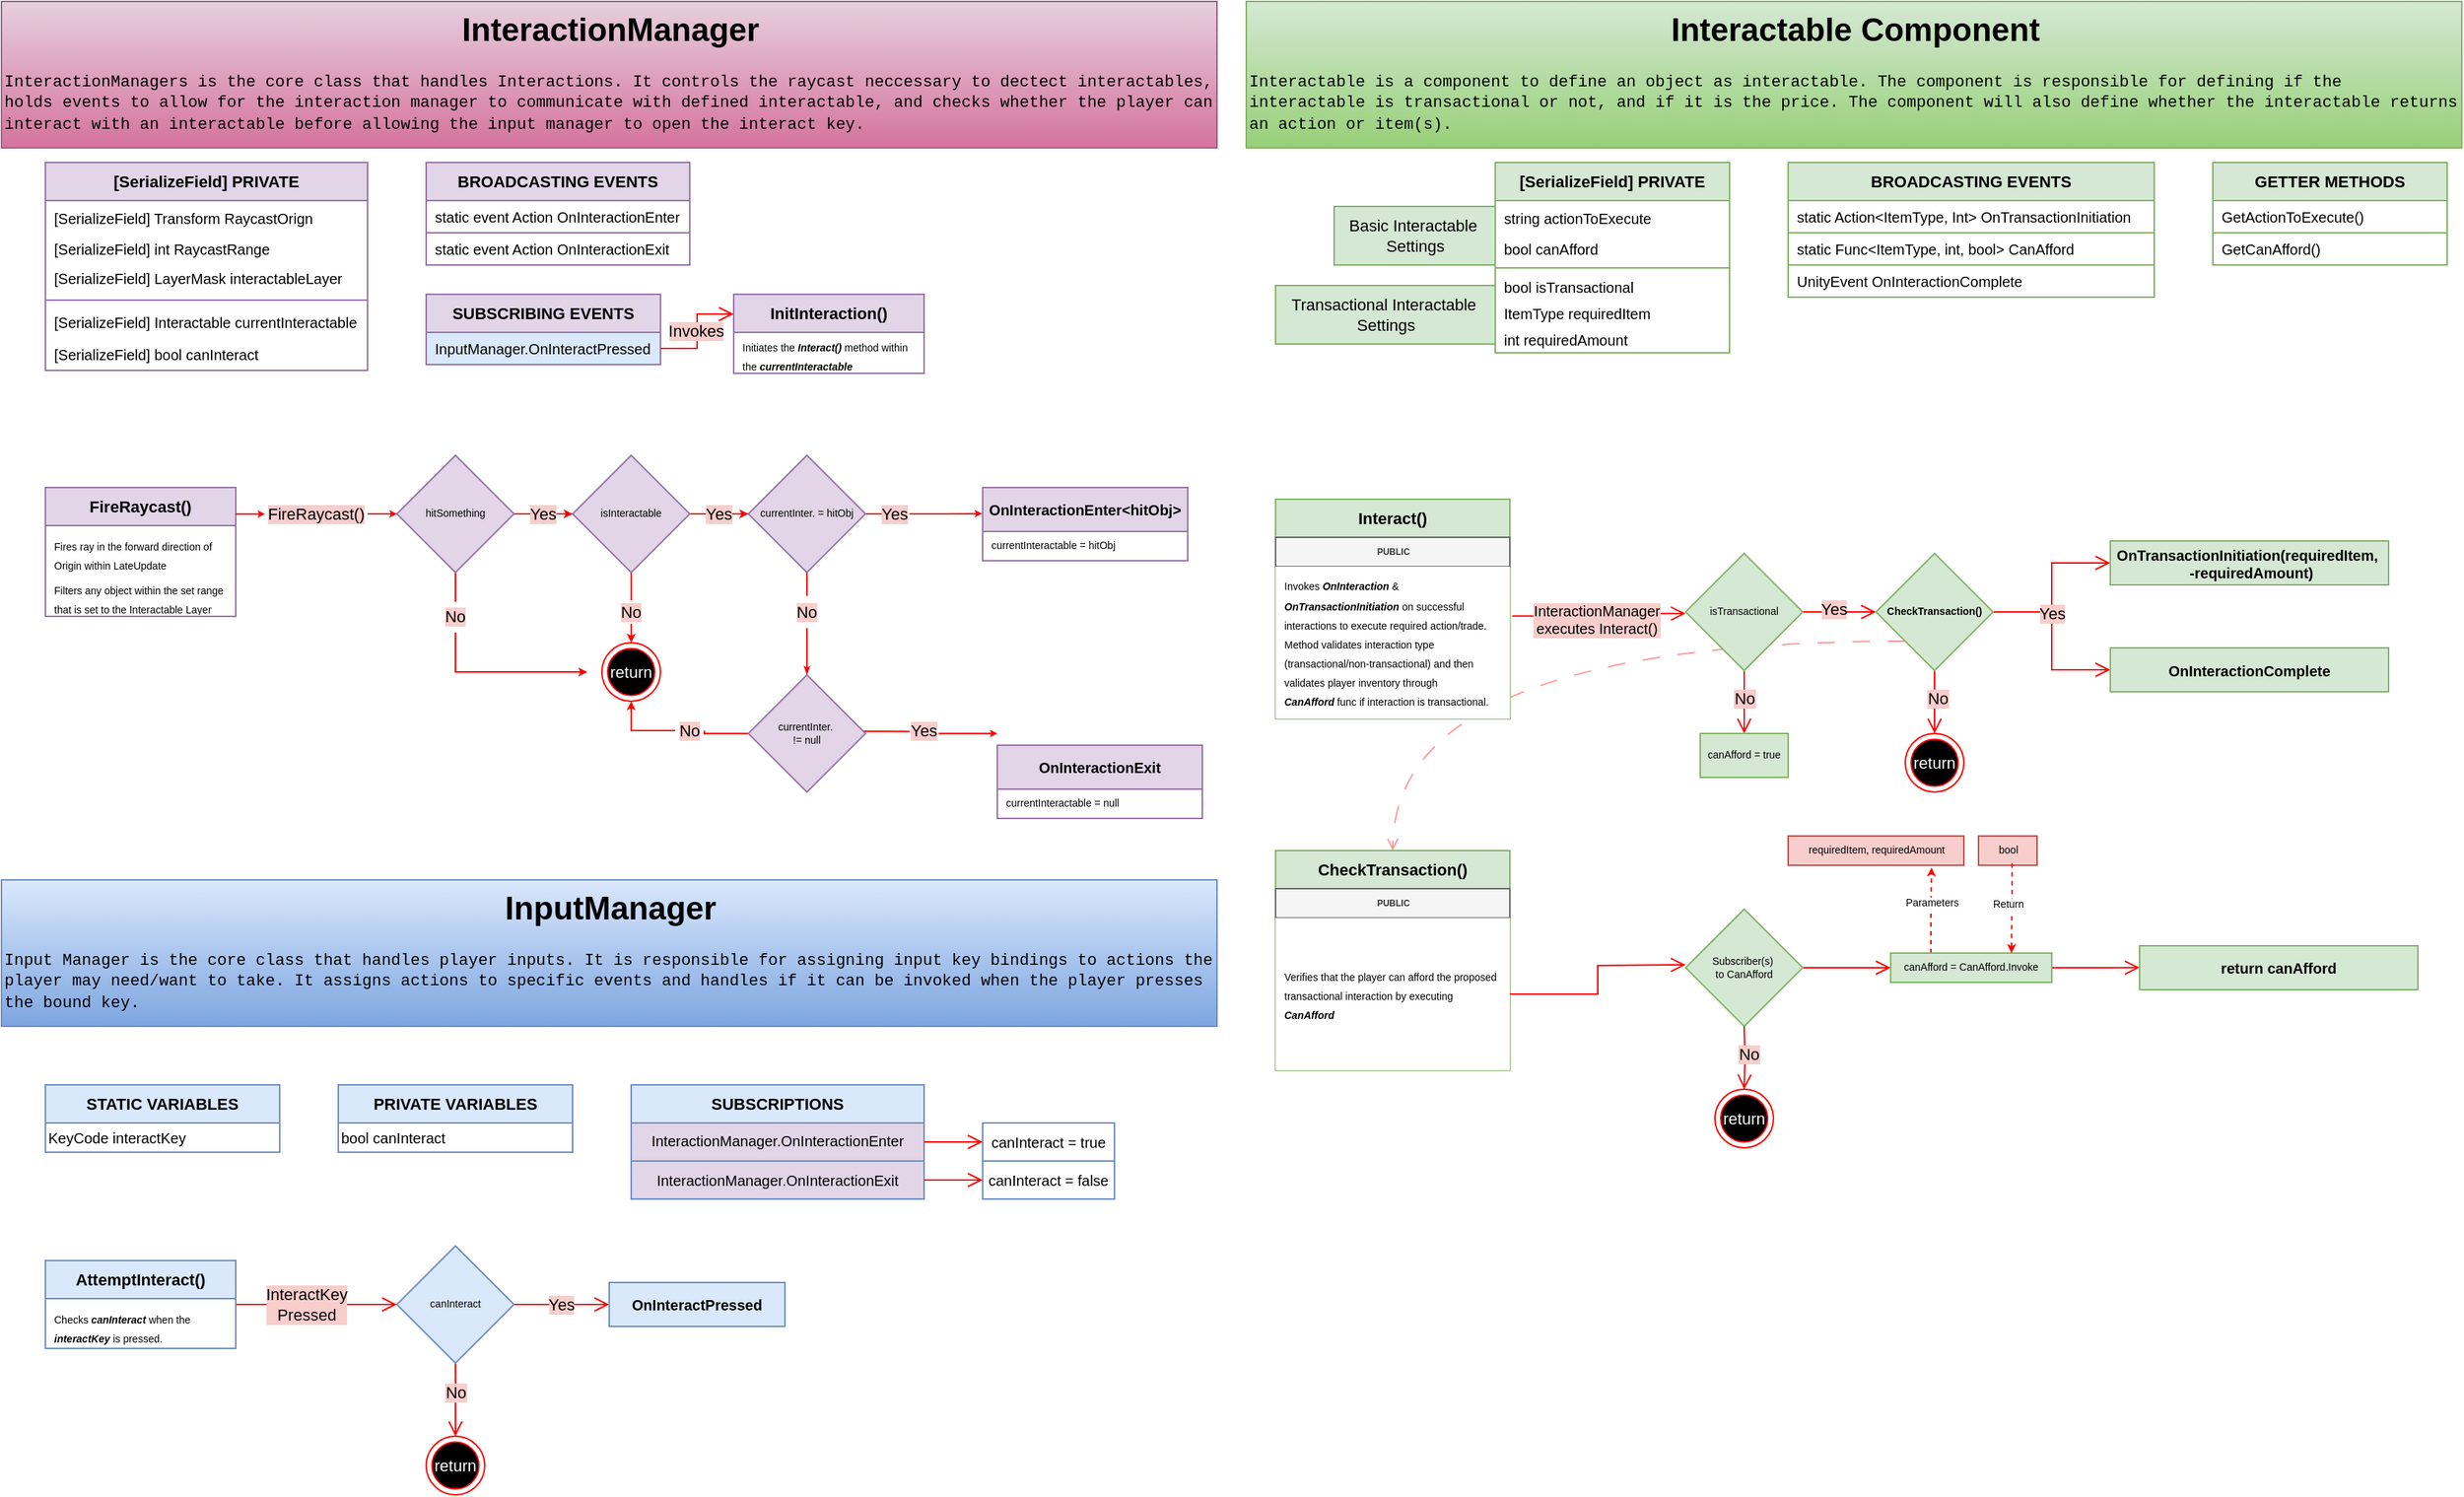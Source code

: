<mxfile version="26.0.9">
  <diagram name="Page-1" id="e5XEDl22ZChH1eIpFSQU">
    <mxGraphModel dx="2685" dy="1087" grid="1" gridSize="10" guides="1" tooltips="1" connect="1" arrows="1" fold="1" page="1" pageScale="1" pageWidth="850" pageHeight="1100" math="0" shadow="0">
      <root>
        <mxCell id="0" />
        <mxCell id="1" parent="0" />
        <mxCell id="Np-C9B22tyKhqzyHBNyl-90" value="&lt;h1 style=&quot;text-align: center; margin-top: 0px;&quot;&gt;&lt;span style=&quot;color: light-dark(rgb(0, 0, 0), rgb(255, 255, 255));&quot;&gt;InteractionManager&lt;/span&gt;&lt;/h1&gt;&lt;p style=&quot;margin-top: 0px;&quot;&gt;&lt;span style=&quot;color: light-dark(rgb(0, 0, 0), rgb(255, 255, 255)); font-size: 11px; font-weight: normal;&quot;&gt;&lt;font face=&quot;Courier New&quot;&gt;InteractionManagers is the core class that handles Interactions. It controls the raycast neccessary to dectect interactables, holds events to allow for the interaction manager to communicate with defined interactable, and checks whether the player can interact with an interactable before allowing the input manager to open the interact key.&lt;/font&gt;&lt;/span&gt;&lt;/p&gt;" style="text;html=1;whiteSpace=wrap;overflow=hidden;rounded=0;fontFamily=Helvetica;fontSize=11;labelBackgroundColor=none;fillColor=#e6d0de;fillStyle=auto;strokeColor=#996185;gradientColor=#d5739d;" vertex="1" parent="1">
          <mxGeometry x="10" y="20" width="830" height="100" as="geometry" />
        </mxCell>
        <mxCell id="Np-C9B22tyKhqzyHBNyl-91" value="[SerializeField] PRIVATE" style="swimlane;fontStyle=1;childLayout=stackLayout;horizontal=1;startSize=26;fillColor=#e1d5e7;horizontalStack=0;resizeParent=1;resizeParentMax=0;resizeLast=0;collapsible=1;marginBottom=0;whiteSpace=wrap;html=1;fontFamily=Helvetica;fontSize=11;labelBackgroundColor=none;strokeColor=#9673a6;" vertex="1" parent="1">
          <mxGeometry x="40" y="130" width="220" height="142" as="geometry">
            <mxRectangle x="40" y="160" width="130" height="30" as="alternateBounds" />
          </mxGeometry>
        </mxCell>
        <mxCell id="Np-C9B22tyKhqzyHBNyl-92" value="[SerializeField] Transform RaycastOrign" style="text;strokeColor=none;fillColor=none;align=left;verticalAlign=middle;spacingLeft=4;spacingRight=4;overflow=hidden;rotatable=0;points=[[0,0.5],[1,0.5]];portConstraint=eastwest;whiteSpace=wrap;html=1;fontFamily=Helvetica;fontSize=10;fontColor=default;labelBackgroundColor=none;" vertex="1" parent="Np-C9B22tyKhqzyHBNyl-91">
          <mxGeometry y="26" width="220" height="24" as="geometry" />
        </mxCell>
        <mxCell id="Np-C9B22tyKhqzyHBNyl-93" value="[SerializeField] int RaycastRange" style="text;strokeColor=none;fillColor=none;align=left;verticalAlign=middle;spacingLeft=4;spacingRight=4;overflow=hidden;rotatable=0;points=[[0,0.5],[1,0.5]];portConstraint=eastwest;whiteSpace=wrap;html=1;fontFamily=Helvetica;fontSize=10;fontColor=default;labelBackgroundColor=none;" vertex="1" parent="Np-C9B22tyKhqzyHBNyl-91">
          <mxGeometry y="50" width="220" height="18" as="geometry" />
        </mxCell>
        <mxCell id="Np-C9B22tyKhqzyHBNyl-94" value="[SerializeField] LayerMask interactableLayer" style="text;strokeColor=none;fillColor=none;align=left;verticalAlign=middle;spacingLeft=4;spacingRight=4;overflow=hidden;rotatable=0;points=[[0,0.5],[1,0.5]];portConstraint=eastwest;whiteSpace=wrap;html=1;fontFamily=Helvetica;fontSize=10;fontColor=default;labelBackgroundColor=none;" vertex="1" parent="Np-C9B22tyKhqzyHBNyl-91">
          <mxGeometry y="68" width="220" height="22" as="geometry" />
        </mxCell>
        <mxCell id="Np-C9B22tyKhqzyHBNyl-354" value="" style="line;strokeWidth=1;fillColor=none;align=left;verticalAlign=middle;spacingTop=-1;spacingLeft=3;spacingRight=3;rotatable=0;labelPosition=right;points=[];portConstraint=eastwest;strokeColor=inherit;fontFamily=Helvetica;fontSize=11;fontColor=default;labelBackgroundColor=default;" vertex="1" parent="Np-C9B22tyKhqzyHBNyl-91">
          <mxGeometry y="90" width="220" height="8" as="geometry" />
        </mxCell>
        <mxCell id="Np-C9B22tyKhqzyHBNyl-353" value="[SerializeField] Interactable currentInteractable" style="text;strokeColor=none;fillColor=none;align=left;verticalAlign=middle;spacingLeft=4;spacingRight=4;overflow=hidden;rotatable=0;points=[[0,0.5],[1,0.5]];portConstraint=eastwest;whiteSpace=wrap;html=1;fontFamily=Helvetica;fontSize=10;fontColor=default;labelBackgroundColor=none;" vertex="1" parent="Np-C9B22tyKhqzyHBNyl-91">
          <mxGeometry y="98" width="220" height="22" as="geometry" />
        </mxCell>
        <mxCell id="Np-C9B22tyKhqzyHBNyl-355" value="[SerializeField] bool canInteract" style="text;strokeColor=none;fillColor=none;align=left;verticalAlign=middle;spacingLeft=4;spacingRight=4;overflow=hidden;rotatable=0;points=[[0,0.5],[1,0.5]];portConstraint=eastwest;whiteSpace=wrap;html=1;fontFamily=Helvetica;fontSize=10;fontColor=default;labelBackgroundColor=none;" vertex="1" parent="Np-C9B22tyKhqzyHBNyl-91">
          <mxGeometry y="120" width="220" height="22" as="geometry" />
        </mxCell>
        <mxCell id="Np-C9B22tyKhqzyHBNyl-101" value="" style="edgeStyle=orthogonalEdgeStyle;shape=connector;rounded=0;orthogonalLoop=1;jettySize=auto;html=1;strokeColor=#ff0000;align=left;verticalAlign=top;fontFamily=Helvetica;fontSize=11;fontColor=default;labelBackgroundColor=default;endArrow=classic;endSize=3;startFill=0;endFill=1;" edge="1" parent="1" source="Np-C9B22tyKhqzyHBNyl-103" target="Np-C9B22tyKhqzyHBNyl-100">
          <mxGeometry relative="1" as="geometry" />
        </mxCell>
        <mxCell id="Np-C9B22tyKhqzyHBNyl-106" style="edgeStyle=orthogonalEdgeStyle;shape=connector;rounded=0;orthogonalLoop=1;jettySize=auto;html=1;exitX=0.5;exitY=1;exitDx=0;exitDy=0;strokeColor=#ff0000;align=left;verticalAlign=top;fontFamily=Helvetica;fontSize=11;fontColor=default;labelBackgroundColor=default;endArrow=classic;endSize=3;startFill=0;endFill=1;" edge="1" parent="1" source="Np-C9B22tyKhqzyHBNyl-109" target="Np-C9B22tyKhqzyHBNyl-122">
          <mxGeometry relative="1" as="geometry">
            <mxPoint x="370" y="508" as="targetPoint" />
            <Array as="points">
              <mxPoint x="320" y="478" />
            </Array>
          </mxGeometry>
        </mxCell>
        <mxCell id="Np-C9B22tyKhqzyHBNyl-102" value="" style="edgeStyle=orthogonalEdgeStyle;shape=connector;rounded=0;orthogonalLoop=1;jettySize=auto;html=1;strokeColor=#ff0000;align=left;verticalAlign=top;fontFamily=Helvetica;fontSize=11;fontColor=default;labelBackgroundColor=default;endArrow=none;endSize=8;startFill=0;" edge="1" parent="1" source="Np-C9B22tyKhqzyHBNyl-95" target="Np-C9B22tyKhqzyHBNyl-103">
          <mxGeometry relative="1" as="geometry">
            <mxPoint x="465" y="370" as="sourcePoint" />
            <mxPoint x="545" y="370" as="targetPoint" />
          </mxGeometry>
        </mxCell>
        <mxCell id="Np-C9B22tyKhqzyHBNyl-103" value="Yes" style="text;html=1;align=center;verticalAlign=middle;whiteSpace=wrap;rounded=0;fontFamily=Helvetica;fontSize=11;labelBackgroundColor=#F8CECC;" vertex="1" parent="1">
          <mxGeometry x="370" y="363.5" width="20" height="13" as="geometry" />
        </mxCell>
        <mxCell id="Np-C9B22tyKhqzyHBNyl-109" value="No" style="text;html=1;align=center;verticalAlign=middle;whiteSpace=wrap;rounded=0;fontFamily=Helvetica;fontSize=11;fontColor=default;labelBackgroundColor=#F8CECC;" vertex="1" parent="1">
          <mxGeometry x="310" y="429" width="20" height="22" as="geometry" />
        </mxCell>
        <mxCell id="Np-C9B22tyKhqzyHBNyl-115" value="" style="edgeStyle=orthogonalEdgeStyle;shape=connector;rounded=0;orthogonalLoop=1;jettySize=auto;html=1;exitX=0.5;exitY=1;exitDx=0;exitDy=0;entryX=0.5;entryY=0;entryDx=0;entryDy=0;strokeColor=#ff0000;align=left;verticalAlign=top;fontFamily=Helvetica;fontSize=11;fontColor=default;labelBackgroundColor=default;endArrow=none;endSize=8;startFill=0;" edge="1" parent="1" source="Np-C9B22tyKhqzyHBNyl-100" target="Np-C9B22tyKhqzyHBNyl-113">
          <mxGeometry relative="1" as="geometry">
            <mxPoint x="530" y="410" as="sourcePoint" />
            <mxPoint x="451" y="462" as="targetPoint" />
          </mxGeometry>
        </mxCell>
        <mxCell id="Np-C9B22tyKhqzyHBNyl-163" style="edgeStyle=orthogonalEdgeStyle;shape=connector;rounded=0;orthogonalLoop=1;jettySize=auto;html=1;exitX=0.5;exitY=1;exitDx=0;exitDy=0;entryX=0.5;entryY=0;entryDx=0;entryDy=0;strokeColor=#ff0000;align=left;verticalAlign=top;fontFamily=Helvetica;fontSize=11;fontColor=default;labelBackgroundColor=default;endArrow=classic;endSize=3;endFill=1;" edge="1" parent="1" source="Np-C9B22tyKhqzyHBNyl-113" target="Np-C9B22tyKhqzyHBNyl-104">
          <mxGeometry relative="1" as="geometry" />
        </mxCell>
        <mxCell id="Np-C9B22tyKhqzyHBNyl-113" value="No" style="text;html=1;align=center;verticalAlign=middle;whiteSpace=wrap;rounded=0;fontFamily=Helvetica;fontSize=11;fontColor=default;labelBackgroundColor=#F8CECC;" vertex="1" parent="1">
          <mxGeometry x="430" y="429" width="20" height="16" as="geometry" />
        </mxCell>
        <mxCell id="Np-C9B22tyKhqzyHBNyl-116" value="" style="edgeStyle=orthogonalEdgeStyle;shape=connector;rounded=0;orthogonalLoop=1;jettySize=auto;html=1;strokeColor=#ff0000;align=left;verticalAlign=top;fontFamily=Helvetica;fontSize=11;fontColor=default;labelBackgroundColor=default;endArrow=none;endSize=8;startFill=0;exitX=1;exitY=0.5;exitDx=0;exitDy=0;" edge="1" target="Np-C9B22tyKhqzyHBNyl-117" parent="1" source="Np-C9B22tyKhqzyHBNyl-100">
          <mxGeometry relative="1" as="geometry">
            <mxPoint x="580" y="370" as="sourcePoint" />
            <mxPoint x="755" y="370" as="targetPoint" />
          </mxGeometry>
        </mxCell>
        <mxCell id="Np-C9B22tyKhqzyHBNyl-118" value="" style="edgeStyle=orthogonalEdgeStyle;shape=connector;rounded=0;orthogonalLoop=1;jettySize=auto;html=1;strokeColor=#ff0000;align=left;verticalAlign=top;fontFamily=Helvetica;fontSize=11;fontColor=default;labelBackgroundColor=default;endArrow=classic;endSize=2;startFill=0;endFill=1;entryX=-0.003;entryY=0.356;entryDx=0;entryDy=0;entryPerimeter=0;" edge="1" source="Np-C9B22tyKhqzyHBNyl-146" parent="1" target="Np-C9B22tyKhqzyHBNyl-148">
          <mxGeometry relative="1" as="geometry">
            <mxPoint x="620" y="350" as="targetPoint" />
            <Array as="points" />
          </mxGeometry>
        </mxCell>
        <mxCell id="Np-C9B22tyKhqzyHBNyl-119" style="edgeStyle=orthogonalEdgeStyle;shape=connector;rounded=0;orthogonalLoop=1;jettySize=auto;html=1;entryX=0.5;entryY=1;entryDx=0;entryDy=0;strokeColor=#ff0000;align=left;verticalAlign=top;fontFamily=Helvetica;fontSize=11;fontColor=default;labelBackgroundColor=default;endArrow=none;endSize=8;startFill=0;" edge="1" parent="1" source="Np-C9B22tyKhqzyHBNyl-109" target="Np-C9B22tyKhqzyHBNyl-95">
          <mxGeometry relative="1" as="geometry">
            <Array as="points" />
          </mxGeometry>
        </mxCell>
        <mxCell id="Np-C9B22tyKhqzyHBNyl-95" value="hitSomething" style="rhombus;whiteSpace=wrap;html=1;fontSize=7;fillColor=#e1d5e7;strokeColor=#9673a6;fontStyle=0;startSize=26;labelBackgroundColor=none;" vertex="1" parent="1">
          <mxGeometry x="280" y="330" width="80" height="80" as="geometry" />
        </mxCell>
        <mxCell id="Np-C9B22tyKhqzyHBNyl-128" value="" style="group" vertex="1" connectable="0" parent="1">
          <mxGeometry x="410" y="458" width="60" height="40" as="geometry" />
        </mxCell>
        <mxCell id="Np-C9B22tyKhqzyHBNyl-104" value="" style="ellipse;html=1;shape=endState;fillColor=#000000;strokeColor=#ff0000;fontFamily=Helvetica;fontSize=11;fontColor=default;labelBackgroundColor=default;" vertex="1" parent="Np-C9B22tyKhqzyHBNyl-128">
          <mxGeometry x="10" width="40" height="40" as="geometry" />
        </mxCell>
        <mxCell id="Np-C9B22tyKhqzyHBNyl-122" value="return" style="text;html=1;align=center;verticalAlign=middle;whiteSpace=wrap;rounded=0;fontFamily=Helvetica;fontSize=11;fontColor=#FFFFFF;labelBackgroundColor=none;" vertex="1" parent="Np-C9B22tyKhqzyHBNyl-128">
          <mxGeometry y="5" width="60" height="30" as="geometry" />
        </mxCell>
        <mxCell id="Np-C9B22tyKhqzyHBNyl-136" value="" style="edgeStyle=orthogonalEdgeStyle;shape=connector;rounded=0;orthogonalLoop=1;jettySize=auto;html=1;exitX=0.5;exitY=1;exitDx=0;exitDy=0;entryX=0.5;entryY=0;entryDx=0;entryDy=0;strokeColor=#ff0000;align=left;verticalAlign=top;fontFamily=Helvetica;fontSize=11;fontColor=default;labelBackgroundColor=default;endArrow=none;endSize=8;startFill=0;" edge="1" parent="1" source="Np-C9B22tyKhqzyHBNyl-125" target="Np-C9B22tyKhqzyHBNyl-135">
          <mxGeometry relative="1" as="geometry">
            <mxPoint x="730" y="410" as="sourcePoint" />
            <mxPoint x="560" y="478" as="targetPoint" />
          </mxGeometry>
        </mxCell>
        <mxCell id="Np-C9B22tyKhqzyHBNyl-153" style="edgeStyle=orthogonalEdgeStyle;shape=connector;rounded=0;orthogonalLoop=1;jettySize=auto;html=1;entryX=0.5;entryY=0;entryDx=0;entryDy=0;strokeColor=#ff0000;align=left;verticalAlign=top;fontFamily=Helvetica;fontSize=11;fontColor=default;labelBackgroundColor=default;endArrow=classicThin;endSize=3;startFill=0;endFill=1;" edge="1" parent="1" source="Np-C9B22tyKhqzyHBNyl-135" target="Np-C9B22tyKhqzyHBNyl-152">
          <mxGeometry relative="1" as="geometry" />
        </mxCell>
        <mxCell id="Np-C9B22tyKhqzyHBNyl-135" value="No" style="text;html=1;align=center;verticalAlign=middle;whiteSpace=wrap;rounded=0;fontFamily=Helvetica;fontSize=11;fontColor=default;labelBackgroundColor=#F8CECC;" vertex="1" parent="1">
          <mxGeometry x="550" y="426" width="20" height="22" as="geometry" />
        </mxCell>
        <mxCell id="Np-C9B22tyKhqzyHBNyl-137" value="" style="edgeStyle=orthogonalEdgeStyle;shape=connector;rounded=0;orthogonalLoop=1;jettySize=auto;html=1;strokeColor=#ff0000;align=left;verticalAlign=top;fontFamily=Helvetica;fontSize=11;fontColor=default;labelBackgroundColor=default;endArrow=classic;endSize=3;startFill=0;endFill=1;" edge="1" parent="1" source="Np-C9B22tyKhqzyHBNyl-117" target="Np-C9B22tyKhqzyHBNyl-125">
          <mxGeometry relative="1" as="geometry">
            <mxPoint x="540" y="370" as="sourcePoint" />
            <mxPoint x="690" y="370" as="targetPoint" />
          </mxGeometry>
        </mxCell>
        <mxCell id="Np-C9B22tyKhqzyHBNyl-100" value="isInteractable" style="rhombus;whiteSpace=wrap;html=1;fontSize=7;fillColor=#e1d5e7;strokeColor=#9673a6;fontStyle=0;startSize=26;labelBackgroundColor=none;" vertex="1" parent="1">
          <mxGeometry x="400" y="330" width="80" height="80" as="geometry" />
        </mxCell>
        <mxCell id="Np-C9B22tyKhqzyHBNyl-117" value="Yes" style="text;html=1;align=center;verticalAlign=middle;whiteSpace=wrap;rounded=0;fontFamily=Helvetica;fontSize=11;labelBackgroundColor=#F8CECC;" vertex="1" parent="1">
          <mxGeometry x="490" y="363.5" width="20" height="13" as="geometry" />
        </mxCell>
        <mxCell id="Np-C9B22tyKhqzyHBNyl-147" value="" style="edgeStyle=orthogonalEdgeStyle;shape=connector;rounded=0;orthogonalLoop=1;jettySize=auto;html=1;strokeColor=#ff0000;align=left;verticalAlign=top;fontFamily=Helvetica;fontSize=11;fontColor=default;labelBackgroundColor=default;endArrow=none;endSize=8;startFill=0;" edge="1" parent="1" source="Np-C9B22tyKhqzyHBNyl-125" target="Np-C9B22tyKhqzyHBNyl-146">
          <mxGeometry relative="1" as="geometry">
            <mxPoint x="610" y="370" as="sourcePoint" />
            <mxPoint x="690" y="370" as="targetPoint" />
          </mxGeometry>
        </mxCell>
        <mxCell id="Np-C9B22tyKhqzyHBNyl-146" value="Yes" style="text;html=1;align=center;verticalAlign=middle;whiteSpace=wrap;rounded=0;fontFamily=Helvetica;fontSize=11;labelBackgroundColor=#F8CECC;" vertex="1" parent="1">
          <mxGeometry x="610" y="363.5" width="20" height="13" as="geometry" />
        </mxCell>
        <mxCell id="Np-C9B22tyKhqzyHBNyl-125" value="&lt;font&gt;current&lt;/font&gt;&lt;span style=&quot;background-color: transparent; color: light-dark(rgb(0, 0, 0), rgb(255, 255, 255));&quot;&gt;Inter. = hitObj&lt;/span&gt;" style="rhombus;whiteSpace=wrap;html=1;fontSize=7;fillColor=#e1d5e7;strokeColor=#9673a6;fontStyle=0;startSize=26;labelBackgroundColor=none;" vertex="1" parent="1">
          <mxGeometry x="520" y="330" width="80" height="80" as="geometry" />
        </mxCell>
        <mxCell id="Np-C9B22tyKhqzyHBNyl-148" value="&lt;span style=&quot;font-size: 10px; text-align: left;&quot;&gt;OnInteractionEnter&amp;lt;hitObj&amp;gt;&lt;/span&gt;" style="swimlane;fontStyle=1;childLayout=stackLayout;horizontal=1;startSize=30;horizontalStack=0;resizeParent=1;resizeParentMax=0;resizeLast=0;collapsible=1;marginBottom=0;whiteSpace=wrap;html=1;fontFamily=Helvetica;fontSize=11;labelBackgroundColor=none;fillColor=#e1d5e7;strokeColor=#9673a6;" vertex="1" parent="1">
          <mxGeometry x="680" y="352" width="140" height="50" as="geometry">
            <mxRectangle x="600" y="182" width="160" height="30" as="alternateBounds" />
          </mxGeometry>
        </mxCell>
        <mxCell id="Np-C9B22tyKhqzyHBNyl-150" value="currentInteractable = hitObj" style="text;strokeColor=none;fillColor=none;align=left;verticalAlign=middle;spacingLeft=4;spacingRight=4;overflow=hidden;points=[[0,0.5],[1,0.5]];portConstraint=eastwest;rotatable=0;whiteSpace=wrap;html=1;fontFamily=Helvetica;fontSize=7;fontColor=default;labelBackgroundColor=default;" vertex="1" parent="Np-C9B22tyKhqzyHBNyl-148">
          <mxGeometry y="30" width="140" height="20" as="geometry" />
        </mxCell>
        <mxCell id="Np-C9B22tyKhqzyHBNyl-154" style="edgeStyle=orthogonalEdgeStyle;shape=connector;rounded=0;orthogonalLoop=1;jettySize=auto;html=1;entryX=0.5;entryY=1;entryDx=0;entryDy=0;strokeColor=#ff0000;align=left;verticalAlign=top;fontFamily=Helvetica;fontSize=11;fontColor=default;labelBackgroundColor=default;endArrow=classic;endSize=3;startFill=0;endFill=1;" edge="1" parent="1" source="Np-C9B22tyKhqzyHBNyl-156" target="Np-C9B22tyKhqzyHBNyl-104">
          <mxGeometry relative="1" as="geometry" />
        </mxCell>
        <mxCell id="Np-C9B22tyKhqzyHBNyl-157" value="" style="edgeStyle=orthogonalEdgeStyle;shape=connector;rounded=0;orthogonalLoop=1;jettySize=auto;html=1;entryX=1;entryY=0.5;entryDx=0;entryDy=0;strokeColor=#ff0000;align=left;verticalAlign=top;fontFamily=Helvetica;fontSize=11;fontColor=default;labelBackgroundColor=default;endArrow=none;endSize=8;startFill=0;" edge="1" parent="1" source="Np-C9B22tyKhqzyHBNyl-152" target="Np-C9B22tyKhqzyHBNyl-156">
          <mxGeometry relative="1" as="geometry">
            <mxPoint x="530" y="518" as="sourcePoint" />
            <mxPoint x="450" y="498" as="targetPoint" />
            <Array as="points">
              <mxPoint x="520" y="520" />
              <mxPoint x="520" y="520" />
            </Array>
          </mxGeometry>
        </mxCell>
        <mxCell id="Np-C9B22tyKhqzyHBNyl-156" value="No" style="text;html=1;align=center;verticalAlign=middle;whiteSpace=wrap;rounded=0;fontFamily=Helvetica;fontSize=11;fontColor=default;labelBackgroundColor=#F8CECC;" vertex="1" parent="1">
          <mxGeometry x="470" y="510" width="20" height="16" as="geometry" />
        </mxCell>
        <mxCell id="Np-C9B22tyKhqzyHBNyl-168" value="&lt;span style=&quot;font-size: 10px; text-align: left;&quot;&gt;OnInteractionExit&lt;/span&gt;" style="swimlane;fontStyle=1;childLayout=stackLayout;horizontal=1;startSize=30;horizontalStack=0;resizeParent=1;resizeParentMax=0;resizeLast=0;collapsible=1;marginBottom=0;whiteSpace=wrap;html=1;fontFamily=Helvetica;fontSize=11;labelBackgroundColor=none;fillColor=#E1D5E7;strokeColor=#9673a6;" vertex="1" parent="1">
          <mxGeometry x="690" y="528" width="140" height="50" as="geometry">
            <mxRectangle x="600" y="182" width="160" height="30" as="alternateBounds" />
          </mxGeometry>
        </mxCell>
        <mxCell id="Np-C9B22tyKhqzyHBNyl-170" value="currentInteractable = null" style="text;strokeColor=none;fillColor=none;align=left;verticalAlign=middle;spacingLeft=4;spacingRight=4;overflow=hidden;points=[[0,0.5],[1,0.5]];portConstraint=eastwest;rotatable=0;whiteSpace=wrap;html=1;fontFamily=Helvetica;fontSize=7;fontColor=default;labelBackgroundColor=default;" vertex="1" parent="Np-C9B22tyKhqzyHBNyl-168">
          <mxGeometry y="30" width="140" height="20" as="geometry" />
        </mxCell>
        <mxCell id="Np-C9B22tyKhqzyHBNyl-194" value="&lt;span&gt;&lt;b&gt;FireRaycast()&lt;/b&gt;&lt;/span&gt;" style="swimlane;fontStyle=0;childLayout=stackLayout;horizontal=1;startSize=26;fillColor=#e1d5e7;horizontalStack=0;resizeParent=1;resizeParentMax=0;resizeLast=0;collapsible=1;marginBottom=0;whiteSpace=wrap;html=1;fontFamily=Helvetica;fontSize=11;labelBackgroundColor=none;strokeColor=#9673a6;" vertex="1" parent="1">
          <mxGeometry x="40" y="352" width="130" height="88" as="geometry" />
        </mxCell>
        <mxCell id="Np-C9B22tyKhqzyHBNyl-195" value="&lt;font style=&quot;font-size: 7px;&quot;&gt;Fires ray in the forward direction of Origin within LateUpdate&lt;/font&gt;" style="text;strokeColor=none;fillColor=none;align=left;verticalAlign=top;spacingLeft=4;spacingRight=4;overflow=hidden;rotatable=0;points=[[0,0.5],[1,0.5]];portConstraint=eastwest;whiteSpace=wrap;html=1;fontFamily=Helvetica;fontSize=11;fontColor=default;labelBackgroundColor=none;" vertex="1" parent="Np-C9B22tyKhqzyHBNyl-194">
          <mxGeometry y="26" width="130" height="34" as="geometry" />
        </mxCell>
        <mxCell id="Np-C9B22tyKhqzyHBNyl-196" value="&lt;font style=&quot;font-size: 7px;&quot;&gt;Filters any object within the set range that is set to the Interactable Layer&lt;/font&gt;" style="text;strokeColor=none;fillColor=none;align=left;verticalAlign=middle;spacingLeft=4;spacingRight=4;overflow=hidden;rotatable=0;points=[[0,0.5],[1,0.5]];portConstraint=eastwest;whiteSpace=wrap;html=1;fontFamily=Helvetica;fontSize=11;fontColor=default;labelBackgroundColor=none;" vertex="1" parent="Np-C9B22tyKhqzyHBNyl-194">
          <mxGeometry y="60" width="130" height="28" as="geometry" />
        </mxCell>
        <mxCell id="Np-C9B22tyKhqzyHBNyl-199" value="" style="edgeStyle=orthogonalEdgeStyle;shape=connector;rounded=0;orthogonalLoop=1;jettySize=auto;html=1;strokeColor=#ff0000;align=left;verticalAlign=top;fontFamily=Helvetica;fontSize=11;fontColor=default;labelBackgroundColor=default;endArrow=classic;endSize=2;startFill=0;endFill=1;entryX=0;entryY=0.5;entryDx=0;entryDy=0;exitX=1;exitY=0.5;exitDx=0;exitDy=0;" edge="1" parent="1" source="Np-C9B22tyKhqzyHBNyl-202" target="Np-C9B22tyKhqzyHBNyl-95">
          <mxGeometry relative="1" as="geometry">
            <mxPoint x="200" y="369.93" as="sourcePoint" />
            <mxPoint x="220" y="369.93" as="targetPoint" />
            <Array as="points">
              <mxPoint x="270" y="369.99" />
              <mxPoint x="270" y="369.99" />
            </Array>
          </mxGeometry>
        </mxCell>
        <mxCell id="Np-C9B22tyKhqzyHBNyl-203" value="" style="edgeStyle=orthogonalEdgeStyle;shape=connector;rounded=0;orthogonalLoop=1;jettySize=auto;html=1;strokeColor=#ff0000;align=left;verticalAlign=top;fontFamily=Helvetica;fontSize=11;fontColor=default;labelBackgroundColor=default;endArrow=classic;endSize=2;startFill=0;endFill=1;entryX=0;entryY=0.5;entryDx=0;entryDy=0;exitX=1;exitY=0.206;exitDx=0;exitDy=0;exitPerimeter=0;" edge="1" parent="1" source="Np-C9B22tyKhqzyHBNyl-194" target="Np-C9B22tyKhqzyHBNyl-202">
          <mxGeometry relative="1" as="geometry">
            <mxPoint x="170" y="369.99" as="sourcePoint" />
            <mxPoint x="250" y="369.99" as="targetPoint" />
            <Array as="points" />
          </mxGeometry>
        </mxCell>
        <mxCell id="Np-C9B22tyKhqzyHBNyl-202" value="FireRaycast()" style="text;html=1;align=center;verticalAlign=middle;whiteSpace=wrap;rounded=0;fontFamily=Helvetica;fontSize=11;labelBackgroundColor=#F8CECC;" vertex="1" parent="1">
          <mxGeometry x="190" y="363.5" width="70" height="13" as="geometry" />
        </mxCell>
        <mxCell id="Np-C9B22tyKhqzyHBNyl-247" value="&lt;h1 style=&quot;text-align: center; margin-top: 0px;&quot;&gt;&lt;span style=&quot;color: light-dark(rgb(0, 0, 0), rgb(255, 255, 255));&quot;&gt;InputManager&lt;/span&gt;&lt;/h1&gt;&lt;p style=&quot;margin-top: 0px;&quot;&gt;&lt;span style=&quot;color: light-dark(rgb(0, 0, 0), rgb(255, 255, 255)); font-size: 11px; font-weight: normal;&quot;&gt;&lt;font face=&quot;Courier New&quot;&gt;Input Manager is the core class that handles player inputs. It is responsible for assigning input key bindings to actions the player may need/want to take. It assigns actions to specific events and handles if it can be invoked when the player presses the bound key.&amp;nbsp;&lt;/font&gt;&lt;/span&gt;&lt;/p&gt;" style="text;html=1;whiteSpace=wrap;overflow=hidden;rounded=0;fontFamily=Helvetica;fontSize=11;labelBackgroundColor=none;fillColor=#dae8fc;fillStyle=auto;strokeColor=#6c8ebf;gradientColor=#7ea6e0;" vertex="1" parent="1">
          <mxGeometry x="10" y="620" width="830" height="100" as="geometry" />
        </mxCell>
        <mxCell id="Np-C9B22tyKhqzyHBNyl-263" value="STATIC VARIABLES" style="swimlane;fontStyle=1;childLayout=stackLayout;horizontal=1;startSize=26;fillColor=#dae8fc;horizontalStack=0;resizeParent=1;resizeParentMax=0;resizeLast=0;collapsible=1;marginBottom=0;whiteSpace=wrap;html=1;fontFamily=Helvetica;fontSize=11;labelBackgroundColor=none;strokeColor=#6c8ebf;" vertex="1" parent="1">
          <mxGeometry x="40" y="760" width="160" height="46" as="geometry">
            <mxRectangle x="40" y="160" width="130" height="30" as="alternateBounds" />
          </mxGeometry>
        </mxCell>
        <mxCell id="Np-C9B22tyKhqzyHBNyl-276" value="KeyCode interactKey" style="text;align=left;verticalAlign=middle;rounded=0;fontFamily=Helvetica;fontSize=10;fontColor=default;labelBackgroundColor=none;whiteSpace=wrap;html=1;" vertex="1" parent="Np-C9B22tyKhqzyHBNyl-263">
          <mxGeometry y="26" width="160" height="20" as="geometry" />
        </mxCell>
        <mxCell id="Np-C9B22tyKhqzyHBNyl-327" style="edgeStyle=orthogonalEdgeStyle;shape=connector;rounded=0;orthogonalLoop=1;jettySize=auto;html=1;strokeColor=#ff0000;align=left;verticalAlign=top;fontFamily=Helvetica;fontSize=11;fontColor=default;labelBackgroundColor=default;endArrow=open;endSize=8;entryX=0;entryY=0.5;entryDx=0;entryDy=0;" edge="1" parent="1" source="Np-C9B22tyKhqzyHBNyl-282" target="Np-C9B22tyKhqzyHBNyl-328">
          <mxGeometry relative="1" as="geometry">
            <mxPoint x="240" y="910" as="targetPoint" />
          </mxGeometry>
        </mxCell>
        <mxCell id="Np-C9B22tyKhqzyHBNyl-329" value="InteractKey&lt;div&gt;Pressed&lt;/div&gt;" style="edgeLabel;html=1;align=center;verticalAlign=middle;resizable=0;points=[];fontFamily=Helvetica;fontSize=11;fontColor=default;labelBackgroundColor=#F8CECC;" vertex="1" connectable="0" parent="Np-C9B22tyKhqzyHBNyl-327">
          <mxGeometry x="-0.197" relative="1" as="geometry">
            <mxPoint x="4" as="offset" />
          </mxGeometry>
        </mxCell>
        <mxCell id="Np-C9B22tyKhqzyHBNyl-282" value="&lt;span&gt;&lt;b&gt;AttemptInteract()&lt;/b&gt;&lt;/span&gt;" style="swimlane;fontStyle=0;childLayout=stackLayout;horizontal=1;startSize=26;fillColor=#dae8fc;horizontalStack=0;resizeParent=1;resizeParentMax=0;resizeLast=0;collapsible=1;marginBottom=0;whiteSpace=wrap;html=1;fontFamily=Helvetica;fontSize=11;labelBackgroundColor=none;strokeColor=#6c8ebf;" vertex="1" parent="1">
          <mxGeometry x="40" y="880" width="130" height="60" as="geometry" />
        </mxCell>
        <mxCell id="Np-C9B22tyKhqzyHBNyl-283" value="&lt;font style=&quot;font-size: 7px;&quot;&gt;Checks &lt;i&gt;&lt;b&gt;canInteract&lt;/b&gt;&lt;/i&gt; when the &lt;b style=&quot;font-style: italic;&quot;&gt;interactKey&lt;/b&gt;&amp;nbsp;is pressed.&lt;/font&gt;" style="text;strokeColor=none;fillColor=none;align=left;verticalAlign=top;spacingLeft=4;spacingRight=4;overflow=hidden;rotatable=0;points=[[0,0.5],[1,0.5]];portConstraint=eastwest;whiteSpace=wrap;html=1;fontFamily=Helvetica;fontSize=11;fontColor=default;labelBackgroundColor=none;" vertex="1" parent="Np-C9B22tyKhqzyHBNyl-282">
          <mxGeometry y="26" width="130" height="34" as="geometry" />
        </mxCell>
        <mxCell id="Np-C9B22tyKhqzyHBNyl-294" value="" style="edgeStyle=orthogonalEdgeStyle;shape=connector;rounded=0;orthogonalLoop=1;jettySize=auto;html=1;strokeColor=#ff0000;align=left;verticalAlign=top;fontFamily=Helvetica;fontSize=11;fontColor=default;labelBackgroundColor=default;endArrow=none;endSize=8;startFill=0;exitX=0.96;exitY=0.482;exitDx=0;exitDy=0;exitPerimeter=0;entryX=0;entryY=0.5;entryDx=0;entryDy=0;" edge="1" target="Np-C9B22tyKhqzyHBNyl-295" parent="1" source="Np-C9B22tyKhqzyHBNyl-152">
          <mxGeometry relative="1" as="geometry">
            <mxPoint x="620" y="518" as="sourcePoint" />
            <mxPoint x="620" y="518" as="targetPoint" />
          </mxGeometry>
        </mxCell>
        <mxCell id="Np-C9B22tyKhqzyHBNyl-295" value="Yes" style="text;html=1;align=center;verticalAlign=middle;whiteSpace=wrap;rounded=0;fontFamily=Helvetica;fontSize=11;labelBackgroundColor=#F8CECC;" vertex="1" parent="1">
          <mxGeometry x="630" y="511.5" width="20" height="13" as="geometry" />
        </mxCell>
        <mxCell id="Np-C9B22tyKhqzyHBNyl-296" value="" style="edgeStyle=orthogonalEdgeStyle;shape=connector;rounded=0;orthogonalLoop=1;jettySize=auto;html=1;strokeColor=#ff0000;align=left;verticalAlign=top;fontFamily=Helvetica;fontSize=11;fontColor=default;labelBackgroundColor=default;endArrow=classic;endSize=2;startFill=0;endFill=1;entryX=0;entryY=0.44;entryDx=0;entryDy=0;entryPerimeter=0;" edge="1" source="Np-C9B22tyKhqzyHBNyl-295" parent="1">
          <mxGeometry relative="1" as="geometry">
            <mxPoint x="690" y="520" as="targetPoint" />
            <Array as="points">
              <mxPoint x="650" y="520" />
              <mxPoint x="650" y="520" />
            </Array>
          </mxGeometry>
        </mxCell>
        <mxCell id="Np-C9B22tyKhqzyHBNyl-152" value="&lt;span&gt;currentInter.&amp;nbsp;&lt;/span&gt;&lt;div&gt;&lt;span&gt;!= null&lt;/span&gt;&lt;/div&gt;" style="rhombus;whiteSpace=wrap;html=1;fontSize=7;fillColor=#e1d5e7;strokeColor=#9673a6;fontStyle=0;startSize=26;labelBackgroundColor=none;" vertex="1" parent="1">
          <mxGeometry x="520" y="480" width="80" height="80" as="geometry" />
        </mxCell>
        <mxCell id="Np-C9B22tyKhqzyHBNyl-313" value="SUBSCRIPTIONS" style="swimlane;fontStyle=1;align=center;verticalAlign=top;childLayout=stackLayout;horizontal=1;startSize=26;horizontalStack=0;resizeParent=1;resizeParentMax=0;resizeLast=0;collapsible=1;marginBottom=0;whiteSpace=wrap;html=1;fontFamily=Helvetica;fontSize=11;labelBackgroundColor=none;fillColor=#dae8fc;strokeColor=#6c8ebf;" vertex="1" parent="1">
          <mxGeometry x="440" y="760" width="200" height="78" as="geometry" />
        </mxCell>
        <mxCell id="Np-C9B22tyKhqzyHBNyl-314" value="InteractionManager.OnInteractionEnter" style="text;strokeColor=#6c8ebf;fillColor=#E1D5E7;align=center;verticalAlign=top;spacingLeft=4;spacingRight=4;overflow=hidden;rotatable=0;points=[[0,0.5],[1,0.5]];portConstraint=eastwest;whiteSpace=wrap;html=1;fontFamily=Helvetica;fontSize=10;labelBackgroundColor=none;fontStyle=0" vertex="1" parent="Np-C9B22tyKhqzyHBNyl-313">
          <mxGeometry y="26" width="200" height="26" as="geometry" />
        </mxCell>
        <mxCell id="Np-C9B22tyKhqzyHBNyl-316" value="InteractionManager.OnInteractionExit" style="text;strokeColor=#6c8ebf;fillColor=#E1D5E7;align=center;verticalAlign=middle;spacingLeft=4;spacingRight=4;overflow=hidden;rotatable=0;points=[[0,0.5],[1,0.5]];portConstraint=eastwest;whiteSpace=wrap;html=1;fontFamily=Helvetica;fontSize=10;labelBackgroundColor=none;fontStyle=0" vertex="1" parent="Np-C9B22tyKhqzyHBNyl-313">
          <mxGeometry y="52" width="200" height="26" as="geometry" />
        </mxCell>
        <mxCell id="Np-C9B22tyKhqzyHBNyl-319" value="canInteract = true" style="whiteSpace=wrap;html=1;fontFamily=Helvetica;fontSize=10;labelBackgroundColor=none;fillColor=none;strokeColor=#6c8ebf;" vertex="1" parent="1">
          <mxGeometry x="680" y="786" width="90" height="26" as="geometry" />
        </mxCell>
        <mxCell id="Np-C9B22tyKhqzyHBNyl-320" value="canInteract = false" style="whiteSpace=wrap;html=1;fontFamily=Helvetica;fontSize=10;labelBackgroundColor=none;fillColor=none;strokeColor=#6c8ebf;" vertex="1" parent="1">
          <mxGeometry x="680" y="812" width="90" height="26" as="geometry" />
        </mxCell>
        <mxCell id="Np-C9B22tyKhqzyHBNyl-317" style="edgeStyle=orthogonalEdgeStyle;shape=connector;rounded=0;orthogonalLoop=1;jettySize=auto;html=1;strokeColor=#ff0000;align=left;verticalAlign=top;fontFamily=Helvetica;fontSize=11;fontColor=default;labelBackgroundColor=default;endArrow=open;endSize=8;entryX=0;entryY=0.5;entryDx=0;entryDy=0;" edge="1" parent="1" source="Np-C9B22tyKhqzyHBNyl-314" target="Np-C9B22tyKhqzyHBNyl-319">
          <mxGeometry relative="1" as="geometry">
            <mxPoint x="655" y="799" as="targetPoint" />
          </mxGeometry>
        </mxCell>
        <mxCell id="Np-C9B22tyKhqzyHBNyl-325" style="edgeStyle=orthogonalEdgeStyle;shape=connector;rounded=0;orthogonalLoop=1;jettySize=auto;html=1;exitX=1;exitY=0.5;exitDx=0;exitDy=0;strokeColor=#ff0000;align=left;verticalAlign=top;fontFamily=Helvetica;fontSize=11;fontColor=default;labelBackgroundColor=default;endArrow=open;endSize=8;entryX=0;entryY=0.5;entryDx=0;entryDy=0;" edge="1" parent="1" source="Np-C9B22tyKhqzyHBNyl-316" target="Np-C9B22tyKhqzyHBNyl-320">
          <mxGeometry relative="1" as="geometry">
            <mxPoint x="655" y="825.2" as="targetPoint" />
          </mxGeometry>
        </mxCell>
        <mxCell id="Np-C9B22tyKhqzyHBNyl-331" value="" style="edgeStyle=orthogonalEdgeStyle;shape=connector;rounded=0;orthogonalLoop=1;jettySize=auto;html=1;strokeColor=#ff0000;align=left;verticalAlign=top;fontFamily=Helvetica;fontSize=11;fontColor=default;labelBackgroundColor=default;endArrow=open;endSize=8;" edge="1" parent="1" source="Np-C9B22tyKhqzyHBNyl-328" target="Np-C9B22tyKhqzyHBNyl-330">
          <mxGeometry relative="1" as="geometry" />
        </mxCell>
        <mxCell id="Np-C9B22tyKhqzyHBNyl-332" value="Yes" style="edgeLabel;html=1;align=center;verticalAlign=middle;resizable=0;points=[];fontFamily=Helvetica;fontSize=11;fontColor=default;labelBackgroundColor=#F8CECC;" vertex="1" connectable="0" parent="Np-C9B22tyKhqzyHBNyl-331">
          <mxGeometry x="-0.018" relative="1" as="geometry">
            <mxPoint as="offset" />
          </mxGeometry>
        </mxCell>
        <mxCell id="Np-C9B22tyKhqzyHBNyl-333" style="edgeStyle=orthogonalEdgeStyle;shape=connector;rounded=0;orthogonalLoop=1;jettySize=auto;html=1;strokeColor=#ff0000;align=left;verticalAlign=top;fontFamily=Helvetica;fontSize=11;fontColor=default;labelBackgroundColor=default;endArrow=open;endSize=8;entryX=0.5;entryY=0;entryDx=0;entryDy=0;" edge="1" parent="1" source="Np-C9B22tyKhqzyHBNyl-328" target="Np-C9B22tyKhqzyHBNyl-337">
          <mxGeometry relative="1" as="geometry">
            <mxPoint x="300" y="1000" as="targetPoint" />
          </mxGeometry>
        </mxCell>
        <mxCell id="Np-C9B22tyKhqzyHBNyl-334" value="No" style="edgeLabel;html=1;align=center;verticalAlign=middle;resizable=0;points=[];fontFamily=Helvetica;fontSize=11;fontColor=default;labelBackgroundColor=#F8CECC;" vertex="1" connectable="0" parent="Np-C9B22tyKhqzyHBNyl-333">
          <mxGeometry x="0.247" y="1" relative="1" as="geometry">
            <mxPoint x="-1" y="-11" as="offset" />
          </mxGeometry>
        </mxCell>
        <mxCell id="Np-C9B22tyKhqzyHBNyl-328" value="canInteract" style="rhombus;whiteSpace=wrap;html=1;fontFamily=Helvetica;fontSize=7;labelBackgroundColor=none;fillColor=#dae8fc;strokeColor=#6c8ebf;" vertex="1" parent="1">
          <mxGeometry x="280" y="870" width="80" height="80" as="geometry" />
        </mxCell>
        <mxCell id="Np-C9B22tyKhqzyHBNyl-330" value="OnInteractPressed" style="whiteSpace=wrap;html=1;fontSize=10;fillColor=#dae8fc;strokeColor=#6c8ebf;labelBackgroundColor=none;fontStyle=1" vertex="1" parent="1">
          <mxGeometry x="425" y="895" width="120" height="30" as="geometry" />
        </mxCell>
        <mxCell id="Np-C9B22tyKhqzyHBNyl-336" value="" style="group" vertex="1" connectable="0" parent="1">
          <mxGeometry x="290" y="1000" width="60" height="40" as="geometry" />
        </mxCell>
        <mxCell id="Np-C9B22tyKhqzyHBNyl-337" value="" style="ellipse;html=1;shape=endState;fillColor=#000000;strokeColor=#ff0000;fontFamily=Helvetica;fontSize=11;fontColor=default;labelBackgroundColor=default;" vertex="1" parent="Np-C9B22tyKhqzyHBNyl-336">
          <mxGeometry x="10" width="40" height="40" as="geometry" />
        </mxCell>
        <mxCell id="Np-C9B22tyKhqzyHBNyl-338" value="return" style="text;html=1;align=center;verticalAlign=middle;whiteSpace=wrap;rounded=0;fontFamily=Helvetica;fontSize=11;fontColor=#FFFFFF;labelBackgroundColor=none;" vertex="1" parent="Np-C9B22tyKhqzyHBNyl-336">
          <mxGeometry y="5" width="60" height="30" as="geometry" />
        </mxCell>
        <mxCell id="Np-C9B22tyKhqzyHBNyl-340" value="&lt;h1 style=&quot;text-align: center; margin-top: 0px;&quot;&gt;&lt;span style=&quot;color: light-dark(rgb(0, 0, 0), rgb(255, 255, 255));&quot;&gt;Interactable Component&lt;/span&gt;&lt;/h1&gt;&lt;p style=&quot;margin-top: 0px;&quot;&gt;&lt;span style=&quot;color: light-dark(rgb(0, 0, 0), rgb(255, 255, 255)); font-size: 11px; font-weight: normal;&quot;&gt;&lt;font face=&quot;Courier New&quot;&gt;Interactable is a component to define an object as interactable. The component is responsible for defining if the interactable is transactional or not, and if it is the price. The component will also define whether the interactable returns an action or item(s).&lt;/font&gt;&lt;/span&gt;&lt;/p&gt;" style="text;html=1;whiteSpace=wrap;overflow=hidden;rounded=0;fontFamily=Helvetica;fontSize=11;labelBackgroundColor=none;fillColor=#d5e8d4;fillStyle=auto;strokeColor=#82b366;gradientColor=#97d077;" vertex="1" parent="1">
          <mxGeometry x="860" y="20" width="830" height="100" as="geometry" />
        </mxCell>
        <mxCell id="Np-C9B22tyKhqzyHBNyl-341" value="[SerializeField] PRIVATE" style="swimlane;fontStyle=1;childLayout=stackLayout;horizontal=1;startSize=26;fillColor=#d5e8d4;horizontalStack=0;resizeParent=1;resizeParentMax=0;resizeLast=0;collapsible=1;marginBottom=0;whiteSpace=wrap;html=1;fontFamily=Helvetica;fontSize=11;labelBackgroundColor=none;strokeColor=#82b366;" vertex="1" parent="1">
          <mxGeometry x="1030" y="130" width="160" height="130" as="geometry">
            <mxRectangle x="40" y="160" width="130" height="30" as="alternateBounds" />
          </mxGeometry>
        </mxCell>
        <mxCell id="Np-C9B22tyKhqzyHBNyl-342" value="string actionToExecute" style="text;strokeColor=none;fillColor=none;align=left;verticalAlign=middle;spacingLeft=4;spacingRight=4;overflow=hidden;rotatable=0;points=[[0,0.5],[1,0.5]];portConstraint=eastwest;whiteSpace=wrap;html=1;fontFamily=Helvetica;fontSize=10;fontColor=default;labelBackgroundColor=none;" vertex="1" parent="Np-C9B22tyKhqzyHBNyl-341">
          <mxGeometry y="26" width="160" height="24" as="geometry" />
        </mxCell>
        <mxCell id="Np-C9B22tyKhqzyHBNyl-343" value="bool canAfford" style="text;strokeColor=none;fillColor=none;align=left;verticalAlign=middle;spacingLeft=4;spacingRight=4;overflow=hidden;rotatable=0;points=[[0,0.5],[1,0.5]];portConstraint=eastwest;whiteSpace=wrap;html=1;fontFamily=Helvetica;fontSize=10;fontColor=default;labelBackgroundColor=none;" vertex="1" parent="Np-C9B22tyKhqzyHBNyl-341">
          <mxGeometry y="50" width="160" height="18" as="geometry" />
        </mxCell>
        <mxCell id="Np-C9B22tyKhqzyHBNyl-383" value="" style="line;strokeWidth=1;fillColor=none;align=left;verticalAlign=middle;spacingTop=-1;spacingLeft=3;spacingRight=3;rotatable=0;labelPosition=right;points=[];portConstraint=eastwest;strokeColor=inherit;fontFamily=Helvetica;fontSize=11;fontColor=default;labelBackgroundColor=default;" vertex="1" parent="Np-C9B22tyKhqzyHBNyl-341">
          <mxGeometry y="68" width="160" height="8" as="geometry" />
        </mxCell>
        <mxCell id="Np-C9B22tyKhqzyHBNyl-382" value="bool isTransactional" style="text;strokeColor=none;fillColor=none;align=left;verticalAlign=middle;spacingLeft=4;spacingRight=4;overflow=hidden;rotatable=0;points=[[0,0.5],[1,0.5]];portConstraint=eastwest;whiteSpace=wrap;html=1;fontFamily=Helvetica;fontSize=10;fontColor=default;labelBackgroundColor=none;" vertex="1" parent="Np-C9B22tyKhqzyHBNyl-341">
          <mxGeometry y="76" width="160" height="18" as="geometry" />
        </mxCell>
        <mxCell id="Np-C9B22tyKhqzyHBNyl-384" value="ItemType requiredItem" style="text;strokeColor=none;fillColor=none;align=left;verticalAlign=middle;spacingLeft=4;spacingRight=4;overflow=hidden;rotatable=0;points=[[0,0.5],[1,0.5]];portConstraint=eastwest;whiteSpace=wrap;html=1;fontFamily=Helvetica;fontSize=10;fontColor=default;labelBackgroundColor=none;" vertex="1" parent="Np-C9B22tyKhqzyHBNyl-341">
          <mxGeometry y="94" width="160" height="18" as="geometry" />
        </mxCell>
        <mxCell id="Np-C9B22tyKhqzyHBNyl-385" value="int requiredAmount" style="text;strokeColor=none;fillColor=none;align=left;verticalAlign=middle;spacingLeft=4;spacingRight=4;overflow=hidden;rotatable=0;points=[[0,0.5],[1,0.5]];portConstraint=eastwest;whiteSpace=wrap;html=1;fontFamily=Helvetica;fontSize=10;fontColor=default;labelBackgroundColor=none;" vertex="1" parent="Np-C9B22tyKhqzyHBNyl-341">
          <mxGeometry y="112" width="160" height="18" as="geometry" />
        </mxCell>
        <mxCell id="Np-C9B22tyKhqzyHBNyl-359" value="BROADCASTING EVENTS" style="swimlane;fontStyle=1;childLayout=stackLayout;horizontal=1;startSize=26;fillColor=#e1d5e7;horizontalStack=0;resizeParent=1;resizeParentMax=0;resizeLast=0;collapsible=1;marginBottom=0;whiteSpace=wrap;html=1;fontFamily=Helvetica;fontSize=11;labelBackgroundColor=none;strokeColor=#9673a6;" vertex="1" parent="1">
          <mxGeometry x="300" y="130" width="180" height="70" as="geometry">
            <mxRectangle x="40" y="160" width="130" height="30" as="alternateBounds" />
          </mxGeometry>
        </mxCell>
        <mxCell id="Np-C9B22tyKhqzyHBNyl-366" value="static event Action OnInteractionEnter" style="text;strokeColor=#9673a6;fillColor=none;align=left;verticalAlign=middle;spacingLeft=4;spacingRight=4;overflow=hidden;rotatable=0;points=[[0,0.5],[1,0.5]];portConstraint=eastwest;whiteSpace=wrap;html=1;fontFamily=Helvetica;fontSize=10;labelBackgroundColor=none;" vertex="1" parent="Np-C9B22tyKhqzyHBNyl-359">
          <mxGeometry y="26" width="180" height="22" as="geometry" />
        </mxCell>
        <mxCell id="Np-C9B22tyKhqzyHBNyl-367" value="static event Action OnInteractionExit" style="text;strokeColor=#9673a6;fillColor=none;align=left;verticalAlign=middle;spacingLeft=4;spacingRight=4;overflow=hidden;rotatable=0;points=[[0,0.5],[1,0.5]];portConstraint=eastwest;whiteSpace=wrap;html=1;fontFamily=Helvetica;fontSize=10;labelBackgroundColor=none;" vertex="1" parent="Np-C9B22tyKhqzyHBNyl-359">
          <mxGeometry y="48" width="180" height="22" as="geometry" />
        </mxCell>
        <mxCell id="Np-C9B22tyKhqzyHBNyl-368" value="SUBSCRIBING EVENTS" style="swimlane;fontStyle=1;childLayout=stackLayout;horizontal=1;startSize=26;fillColor=#e1d5e7;horizontalStack=0;resizeParent=1;resizeParentMax=0;resizeLast=0;collapsible=1;marginBottom=0;whiteSpace=wrap;html=1;fontFamily=Helvetica;fontSize=11;labelBackgroundColor=none;strokeColor=#9673a6;" vertex="1" parent="1">
          <mxGeometry x="300" y="220" width="160" height="48" as="geometry">
            <mxRectangle x="40" y="160" width="130" height="30" as="alternateBounds" />
          </mxGeometry>
        </mxCell>
        <mxCell id="Np-C9B22tyKhqzyHBNyl-369" value="InputManager.OnInteractPressed" style="text;strokeColor=#9673a6;fillColor=#DAE8FC;align=left;verticalAlign=middle;spacingLeft=4;spacingRight=4;overflow=hidden;rotatable=0;points=[[0,0.5],[1,0.5]];portConstraint=eastwest;whiteSpace=wrap;html=1;fontFamily=Helvetica;fontSize=10;labelBackgroundColor=none;" vertex="1" parent="Np-C9B22tyKhqzyHBNyl-368">
          <mxGeometry y="26" width="160" height="22" as="geometry" />
        </mxCell>
        <mxCell id="Np-C9B22tyKhqzyHBNyl-371" value="PRIVATE VARIABLES" style="swimlane;fontStyle=1;childLayout=stackLayout;horizontal=1;startSize=26;fillColor=#dae8fc;horizontalStack=0;resizeParent=1;resizeParentMax=0;resizeLast=0;collapsible=1;marginBottom=0;whiteSpace=wrap;html=1;fontFamily=Helvetica;fontSize=11;labelBackgroundColor=none;strokeColor=#6c8ebf;" vertex="1" parent="1">
          <mxGeometry x="240" y="760" width="160" height="46" as="geometry">
            <mxRectangle x="40" y="160" width="130" height="30" as="alternateBounds" />
          </mxGeometry>
        </mxCell>
        <mxCell id="Np-C9B22tyKhqzyHBNyl-372" value="bool canInteract" style="text;align=left;verticalAlign=middle;rounded=0;fontFamily=Helvetica;fontSize=10;fontColor=default;labelBackgroundColor=none;whiteSpace=wrap;html=1;" vertex="1" parent="Np-C9B22tyKhqzyHBNyl-371">
          <mxGeometry y="26" width="160" height="20" as="geometry" />
        </mxCell>
        <mxCell id="Np-C9B22tyKhqzyHBNyl-375" style="edgeStyle=orthogonalEdgeStyle;shape=connector;rounded=0;orthogonalLoop=1;jettySize=auto;html=1;strokeColor=#ff0000;align=left;verticalAlign=top;fontFamily=Helvetica;fontSize=11;fontColor=default;labelBackgroundColor=default;endArrow=open;endSize=8;entryX=0;entryY=0.25;entryDx=0;entryDy=0;exitX=1;exitY=0.5;exitDx=0;exitDy=0;" edge="1" target="Np-C9B22tyKhqzyHBNyl-377" parent="1" source="Np-C9B22tyKhqzyHBNyl-369">
          <mxGeometry relative="1" as="geometry">
            <mxPoint x="720" y="167" as="targetPoint" />
            <mxPoint x="680" y="159" as="sourcePoint" />
          </mxGeometry>
        </mxCell>
        <mxCell id="Np-C9B22tyKhqzyHBNyl-381" value="Invokes" style="edgeLabel;html=1;align=center;verticalAlign=middle;resizable=0;points=[];fontFamily=Helvetica;fontSize=11;fontColor=default;labelBackgroundColor=#F8CECC;" vertex="1" connectable="0" parent="Np-C9B22tyKhqzyHBNyl-375">
          <mxGeometry x="0.013" y="1" relative="1" as="geometry">
            <mxPoint as="offset" />
          </mxGeometry>
        </mxCell>
        <mxCell id="Np-C9B22tyKhqzyHBNyl-377" value="&lt;span&gt;&lt;b&gt;InitInteraction()&lt;/b&gt;&lt;/span&gt;" style="swimlane;fontStyle=0;childLayout=stackLayout;horizontal=1;startSize=26;fillColor=#e1d5e7;horizontalStack=0;resizeParent=1;resizeParentMax=0;resizeLast=0;collapsible=1;marginBottom=0;whiteSpace=wrap;html=1;fontFamily=Helvetica;fontSize=11;labelBackgroundColor=none;strokeColor=#9673a6;" vertex="1" parent="1">
          <mxGeometry x="510" y="220" width="130" height="54" as="geometry" />
        </mxCell>
        <mxCell id="Np-C9B22tyKhqzyHBNyl-379" value="&lt;font style=&quot;font-size: 7px;&quot;&gt;Initiates the &lt;i style=&quot;font-weight: bold;&quot;&gt;Interact()&lt;/i&gt;&amp;nbsp;method within the &lt;b&gt;&lt;i&gt;currentInteractable&lt;/i&gt;&lt;/b&gt;&lt;/font&gt;" style="text;strokeColor=none;fillColor=none;align=left;verticalAlign=middle;spacingLeft=4;spacingRight=4;overflow=hidden;rotatable=0;points=[[0,0.5],[1,0.5]];portConstraint=eastwest;whiteSpace=wrap;html=1;fontFamily=Helvetica;fontSize=11;fontColor=default;labelBackgroundColor=none;" vertex="1" parent="Np-C9B22tyKhqzyHBNyl-377">
          <mxGeometry y="26" width="130" height="28" as="geometry" />
        </mxCell>
        <mxCell id="Np-C9B22tyKhqzyHBNyl-390" value="Basic Interactable&amp;nbsp;&lt;div&gt;Settings&lt;/div&gt;" style="text;html=1;align=center;verticalAlign=middle;resizable=0;points=[];autosize=1;strokeColor=#82b366;fillColor=#d5e8d4;fontFamily=Helvetica;fontSize=11;labelBackgroundColor=#D5E8D4;" vertex="1" parent="1">
          <mxGeometry x="920" y="160" width="110" height="40" as="geometry" />
        </mxCell>
        <mxCell id="Np-C9B22tyKhqzyHBNyl-392" value="Transactional Interactable&amp;nbsp;&lt;div&gt;Settings&lt;/div&gt;" style="text;html=1;align=center;verticalAlign=middle;resizable=0;points=[];autosize=1;strokeColor=#82b366;fillColor=#d5e8d4;fontFamily=Helvetica;fontSize=11;labelBackgroundColor=#D5E8D4;" vertex="1" parent="1">
          <mxGeometry x="880" y="214" width="150" height="40" as="geometry" />
        </mxCell>
        <mxCell id="Np-C9B22tyKhqzyHBNyl-437" value="BROADCASTING EVENTS" style="swimlane;fontStyle=1;childLayout=stackLayout;horizontal=1;startSize=26;fillColor=#d5e8d4;horizontalStack=0;resizeParent=1;resizeParentMax=0;resizeLast=0;collapsible=1;marginBottom=0;whiteSpace=wrap;html=1;fontFamily=Helvetica;fontSize=11;labelBackgroundColor=none;strokeColor=#82B366;" vertex="1" parent="1">
          <mxGeometry x="1230" y="130" width="250" height="92" as="geometry">
            <mxRectangle x="40" y="160" width="130" height="30" as="alternateBounds" />
          </mxGeometry>
        </mxCell>
        <mxCell id="Np-C9B22tyKhqzyHBNyl-438" value="static Action&amp;lt;ItemType, Int&amp;gt; OnTransactionInitiation" style="text;strokeColor=#82B366;fillColor=none;align=left;verticalAlign=middle;spacingLeft=4;spacingRight=4;overflow=hidden;rotatable=0;points=[[0,0.5],[1,0.5]];portConstraint=eastwest;whiteSpace=wrap;html=1;fontFamily=Helvetica;fontSize=10;labelBackgroundColor=none;" vertex="1" parent="Np-C9B22tyKhqzyHBNyl-437">
          <mxGeometry y="26" width="250" height="22" as="geometry" />
        </mxCell>
        <mxCell id="Np-C9B22tyKhqzyHBNyl-439" value="static Func&amp;lt;ItemType, int, bool&amp;gt; CanAfford" style="text;strokeColor=#82B366;fillColor=none;align=left;verticalAlign=middle;spacingLeft=4;spacingRight=4;overflow=hidden;rotatable=0;points=[[0,0.5],[1,0.5]];portConstraint=eastwest;whiteSpace=wrap;html=1;fontFamily=Helvetica;fontSize=10;labelBackgroundColor=none;" vertex="1" parent="Np-C9B22tyKhqzyHBNyl-437">
          <mxGeometry y="48" width="250" height="22" as="geometry" />
        </mxCell>
        <mxCell id="Np-C9B22tyKhqzyHBNyl-471" value="UnityEvent OnInteractionComplete" style="text;strokeColor=#82B366;fillColor=none;align=left;verticalAlign=middle;spacingLeft=4;spacingRight=4;overflow=hidden;rotatable=0;points=[[0,0.5],[1,0.5]];portConstraint=eastwest;whiteSpace=wrap;html=1;fontFamily=Helvetica;fontSize=10;labelBackgroundColor=none;" vertex="1" parent="Np-C9B22tyKhqzyHBNyl-437">
          <mxGeometry y="70" width="250" height="22" as="geometry" />
        </mxCell>
        <mxCell id="Np-C9B22tyKhqzyHBNyl-495" style="edgeStyle=orthogonalEdgeStyle;rounded=0;orthogonalLoop=1;jettySize=auto;html=1;exitX=0;exitY=1;exitDx=0;exitDy=0;strokeColor=#ff0000;align=left;verticalAlign=top;fontFamily=Helvetica;fontSize=11;fontColor=default;labelBackgroundColor=default;endArrow=open;jumpStyle=none;dashed=1;endFill=0;curved=1;dashPattern=12 12;opacity=40;sourcePerimeterSpacing=24;startSize=13;" edge="1" parent="1" source="Np-C9B22tyKhqzyHBNyl-475">
          <mxGeometry relative="1" as="geometry">
            <mxPoint x="960" y="600" as="targetPoint" />
          </mxGeometry>
        </mxCell>
        <mxCell id="Np-C9B22tyKhqzyHBNyl-468" value="&lt;span&gt;&lt;b&gt;Interact()&lt;/b&gt;&lt;/span&gt;" style="swimlane;fontStyle=0;childLayout=stackLayout;horizontal=1;startSize=26;fillColor=#d5e8d4;horizontalStack=0;resizeParent=1;resizeParentMax=0;resizeLast=0;collapsible=1;marginBottom=0;whiteSpace=wrap;html=1;fontFamily=Helvetica;fontSize=11;labelBackgroundColor=none;strokeColor=#82b366;" vertex="1" parent="1">
          <mxGeometry x="880" y="360" width="160" height="150" as="geometry" />
        </mxCell>
        <mxCell id="Np-C9B22tyKhqzyHBNyl-472" style="edgeStyle=orthogonalEdgeStyle;shape=connector;rounded=0;orthogonalLoop=1;jettySize=auto;html=1;strokeColor=#ff0000;align=left;verticalAlign=top;fontFamily=Helvetica;fontSize=11;fontColor=default;labelBackgroundColor=default;endArrow=open;endSize=8;exitX=1.01;exitY=0.324;exitDx=0;exitDy=0;exitPerimeter=0;" edge="1" parent="Np-C9B22tyKhqzyHBNyl-468" source="Np-C9B22tyKhqzyHBNyl-470">
          <mxGeometry relative="1" as="geometry">
            <mxPoint x="280" y="78" as="targetPoint" />
          </mxGeometry>
        </mxCell>
        <mxCell id="Np-C9B22tyKhqzyHBNyl-473" value="InteractionManager&lt;div&gt;executes Interact()&lt;/div&gt;" style="edgeLabel;html=1;align=center;verticalAlign=middle;resizable=0;points=[];fontFamily=Helvetica;fontSize=10;fontColor=default;labelBackgroundColor=#F8CECC;" vertex="1" connectable="0" parent="Np-C9B22tyKhqzyHBNyl-472">
          <mxGeometry x="-0.039" y="-2" relative="1" as="geometry">
            <mxPoint as="offset" />
          </mxGeometry>
        </mxCell>
        <mxCell id="Np-C9B22tyKhqzyHBNyl-536" value="PUBLIC" style="text;html=1;align=center;verticalAlign=middle;resizable=0;points=[];autosize=1;strokeColor=#666666;fillColor=#f5f5f5;fontFamily=Helvetica;fontSize=6;fontColor=#333333;labelBackgroundColor=none;fontStyle=1" vertex="1" parent="Np-C9B22tyKhqzyHBNyl-468">
          <mxGeometry y="26" width="160" height="20" as="geometry" />
        </mxCell>
        <mxCell id="Np-C9B22tyKhqzyHBNyl-470" value="&lt;font style=&quot;font-size: 7px;&quot;&gt;Invokes &lt;i style=&quot;font-weight: bold;&quot;&gt;OnInteraction&lt;/i&gt;&amp;nbsp;&amp;amp; &lt;b&gt;&lt;i&gt;OnTransactionInitiation&amp;nbsp;&lt;/i&gt;&lt;/b&gt;on successful interactions to execute required action/trade. Method validates interaction type (transactional/non-transactional) and then validates player inventory through &lt;i style=&quot;font-weight: bold;&quot;&gt;CanAfford&lt;/i&gt;&amp;nbsp;func if interaction is transactional.&amp;nbsp;&lt;/font&gt;" style="text;strokeColor=none;fillColor=default;align=left;verticalAlign=middle;spacingLeft=4;spacingRight=4;overflow=hidden;rotatable=0;points=[[0,0.5],[1,0.5]];portConstraint=eastwest;whiteSpace=wrap;html=1;fontFamily=Helvetica;fontSize=11;fontColor=default;labelBackgroundColor=none;" vertex="1" parent="Np-C9B22tyKhqzyHBNyl-468">
          <mxGeometry y="46" width="160" height="104" as="geometry" />
        </mxCell>
        <mxCell id="Np-C9B22tyKhqzyHBNyl-476" value="" style="edgeStyle=orthogonalEdgeStyle;shape=connector;rounded=0;orthogonalLoop=1;jettySize=auto;html=1;strokeColor=#ff0000;align=left;verticalAlign=top;fontFamily=Helvetica;fontSize=11;fontColor=default;labelBackgroundColor=default;endArrow=open;endSize=8;" edge="1" parent="1" source="Np-C9B22tyKhqzyHBNyl-474" target="Np-C9B22tyKhqzyHBNyl-475">
          <mxGeometry relative="1" as="geometry" />
        </mxCell>
        <mxCell id="Np-C9B22tyKhqzyHBNyl-483" value="Yes" style="edgeLabel;html=1;align=center;verticalAlign=middle;resizable=0;points=[];fontFamily=Helvetica;fontSize=11;fontColor=default;labelBackgroundColor=#F8CECC;" vertex="1" connectable="0" parent="Np-C9B22tyKhqzyHBNyl-476">
          <mxGeometry x="-0.173" y="2" relative="1" as="geometry">
            <mxPoint as="offset" />
          </mxGeometry>
        </mxCell>
        <mxCell id="Np-C9B22tyKhqzyHBNyl-484" style="edgeStyle=orthogonalEdgeStyle;shape=connector;rounded=0;orthogonalLoop=1;jettySize=auto;html=1;strokeColor=#ff0000;align=left;verticalAlign=top;fontFamily=Helvetica;fontSize=11;fontColor=default;labelBackgroundColor=default;endArrow=open;endSize=8;entryX=0.5;entryY=0;entryDx=0;entryDy=0;" edge="1" parent="1" source="Np-C9B22tyKhqzyHBNyl-474" target="Np-C9B22tyKhqzyHBNyl-485">
          <mxGeometry relative="1" as="geometry">
            <mxPoint x="1200" y="520.0" as="targetPoint" />
          </mxGeometry>
        </mxCell>
        <mxCell id="Np-C9B22tyKhqzyHBNyl-486" value="No" style="edgeLabel;html=1;align=center;verticalAlign=middle;resizable=0;points=[];fontFamily=Helvetica;fontSize=11;fontColor=default;labelBackgroundColor=#F8CECC;" vertex="1" connectable="0" parent="Np-C9B22tyKhqzyHBNyl-484">
          <mxGeometry x="-0.142" relative="1" as="geometry">
            <mxPoint as="offset" />
          </mxGeometry>
        </mxCell>
        <mxCell id="Np-C9B22tyKhqzyHBNyl-474" value="isTransactional" style="rhombus;whiteSpace=wrap;html=1;fontFamily=Helvetica;fontSize=7;labelBackgroundColor=#D5E8D4;fillColor=#D5E8D4;strokeColor=#82b366;" vertex="1" parent="1">
          <mxGeometry x="1160" y="397" width="80" height="80" as="geometry" />
        </mxCell>
        <mxCell id="Np-C9B22tyKhqzyHBNyl-478" value="" style="edgeStyle=orthogonalEdgeStyle;shape=connector;rounded=0;orthogonalLoop=1;jettySize=auto;html=1;strokeColor=#ff0000;align=left;verticalAlign=top;fontFamily=Helvetica;fontSize=11;fontColor=default;labelBackgroundColor=default;endArrow=open;endSize=8;entryX=0;entryY=0.5;entryDx=0;entryDy=0;exitX=1;exitY=0.5;exitDx=0;exitDy=0;" edge="1" parent="1" source="Np-C9B22tyKhqzyHBNyl-475" target="Np-C9B22tyKhqzyHBNyl-479">
          <mxGeometry relative="1" as="geometry">
            <mxPoint x="1390" y="450" as="sourcePoint" />
            <mxPoint x="1360" y="437" as="targetPoint" />
          </mxGeometry>
        </mxCell>
        <mxCell id="Np-C9B22tyKhqzyHBNyl-481" style="edgeStyle=orthogonalEdgeStyle;shape=connector;rounded=0;orthogonalLoop=1;jettySize=auto;html=1;entryX=0;entryY=0.5;entryDx=0;entryDy=0;strokeColor=#ff0000;align=left;verticalAlign=top;fontFamily=Helvetica;fontSize=11;fontColor=default;labelBackgroundColor=default;endArrow=open;endSize=8;" edge="1" parent="1" source="Np-C9B22tyKhqzyHBNyl-475" target="Np-C9B22tyKhqzyHBNyl-480">
          <mxGeometry relative="1" as="geometry" />
        </mxCell>
        <mxCell id="Np-C9B22tyKhqzyHBNyl-482" value="Yes" style="edgeLabel;html=1;align=center;verticalAlign=middle;resizable=0;points=[];fontFamily=Helvetica;fontSize=11;fontColor=default;labelBackgroundColor=#F8CECC;" vertex="1" connectable="0" parent="Np-C9B22tyKhqzyHBNyl-481">
          <mxGeometry x="-0.338" y="-1" relative="1" as="geometry">
            <mxPoint as="offset" />
          </mxGeometry>
        </mxCell>
        <mxCell id="Np-C9B22tyKhqzyHBNyl-488" value="" style="edgeStyle=orthogonalEdgeStyle;shape=connector;rounded=0;orthogonalLoop=1;jettySize=auto;html=1;strokeColor=#ff0000;align=left;verticalAlign=top;fontFamily=Helvetica;fontSize=11;fontColor=default;labelBackgroundColor=default;endArrow=open;endSize=8;entryX=0.5;entryY=0;entryDx=0;entryDy=0;" edge="1" parent="1" source="Np-C9B22tyKhqzyHBNyl-475" target="Np-C9B22tyKhqzyHBNyl-491">
          <mxGeometry relative="1" as="geometry">
            <mxPoint x="1330" y="597" as="targetPoint" />
          </mxGeometry>
        </mxCell>
        <mxCell id="Np-C9B22tyKhqzyHBNyl-493" value="No" style="edgeLabel;html=1;align=center;verticalAlign=middle;resizable=0;points=[];fontFamily=Helvetica;fontSize=11;fontColor=default;labelBackgroundColor=#F8CECC;" vertex="1" connectable="0" parent="Np-C9B22tyKhqzyHBNyl-488">
          <mxGeometry x="-0.116" y="2" relative="1" as="geometry">
            <mxPoint as="offset" />
          </mxGeometry>
        </mxCell>
        <mxCell id="Np-C9B22tyKhqzyHBNyl-475" value="CheckTransaction()" style="rhombus;whiteSpace=wrap;html=1;fontFamily=Helvetica;fontSize=7;labelBackgroundColor=#D5E8D4;fillColor=#d5e8d4;strokeColor=#82b366;fontStyle=1" vertex="1" parent="1">
          <mxGeometry x="1290" y="397" width="80" height="80" as="geometry" />
        </mxCell>
        <mxCell id="Np-C9B22tyKhqzyHBNyl-479" value="OnTransactionInitiation(requiredItem,&amp;nbsp; &amp;nbsp;-requiredAmount)" style="whiteSpace=wrap;html=1;fontSize=10;fillColor=#d5e8d4;strokeColor=#82b366;labelBackgroundColor=none;fontStyle=1" vertex="1" parent="1">
          <mxGeometry x="1450" y="388.5" width="190" height="30" as="geometry" />
        </mxCell>
        <mxCell id="Np-C9B22tyKhqzyHBNyl-480" value="OnInteractionComplete" style="whiteSpace=wrap;html=1;fontSize=10;fillColor=#d5e8d4;strokeColor=#82b366;labelBackgroundColor=none;fontStyle=1" vertex="1" parent="1">
          <mxGeometry x="1450" y="461.5" width="190" height="30" as="geometry" />
        </mxCell>
        <mxCell id="Np-C9B22tyKhqzyHBNyl-485" value="canAfford = true" style="whiteSpace=wrap;html=1;fontFamily=Helvetica;fontSize=7;labelBackgroundColor=#D5E8D4;fillColor=#d5e8d4;strokeColor=#82b366;" vertex="1" parent="1">
          <mxGeometry x="1170" y="520" width="60" height="30" as="geometry" />
        </mxCell>
        <mxCell id="Np-C9B22tyKhqzyHBNyl-490" value="" style="group" vertex="1" connectable="0" parent="1">
          <mxGeometry x="1300" y="520" width="60" height="40" as="geometry" />
        </mxCell>
        <mxCell id="Np-C9B22tyKhqzyHBNyl-491" value="" style="ellipse;html=1;shape=endState;fillColor=#000000;strokeColor=#ff0000;fontFamily=Helvetica;fontSize=11;fontColor=default;labelBackgroundColor=default;" vertex="1" parent="Np-C9B22tyKhqzyHBNyl-490">
          <mxGeometry x="10" width="40" height="40" as="geometry" />
        </mxCell>
        <mxCell id="Np-C9B22tyKhqzyHBNyl-492" value="return" style="text;html=1;align=center;verticalAlign=middle;whiteSpace=wrap;rounded=0;fontFamily=Helvetica;fontSize=11;fontColor=#FFFFFF;labelBackgroundColor=none;" vertex="1" parent="Np-C9B22tyKhqzyHBNyl-490">
          <mxGeometry y="5" width="60" height="30" as="geometry" />
        </mxCell>
        <mxCell id="Np-C9B22tyKhqzyHBNyl-497" value="&lt;span&gt;&lt;b&gt;CheckTransaction()&lt;/b&gt;&lt;/span&gt;" style="swimlane;fontStyle=0;childLayout=stackLayout;horizontal=1;startSize=26;fillColor=#d5e8d4;horizontalStack=0;resizeParent=1;resizeParentMax=0;resizeLast=0;collapsible=1;marginBottom=0;whiteSpace=wrap;html=1;fontFamily=Helvetica;fontSize=11;labelBackgroundColor=none;strokeColor=#82b366;" vertex="1" parent="1">
          <mxGeometry x="880" y="600" width="160" height="150" as="geometry" />
        </mxCell>
        <mxCell id="Np-C9B22tyKhqzyHBNyl-498" style="edgeStyle=orthogonalEdgeStyle;shape=connector;rounded=0;orthogonalLoop=1;jettySize=auto;html=1;strokeColor=#ff0000;align=left;verticalAlign=top;fontFamily=Helvetica;fontSize=11;fontColor=default;labelBackgroundColor=default;endArrow=open;endSize=8;" edge="1" parent="Np-C9B22tyKhqzyHBNyl-497" source="Np-C9B22tyKhqzyHBNyl-500">
          <mxGeometry relative="1" as="geometry">
            <mxPoint x="280" y="78" as="targetPoint" />
          </mxGeometry>
        </mxCell>
        <mxCell id="Np-C9B22tyKhqzyHBNyl-537" value="PUBLIC" style="text;html=1;align=center;verticalAlign=middle;resizable=0;points=[];autosize=1;strokeColor=#666666;fillColor=#f5f5f5;fontFamily=Helvetica;fontSize=6;fontColor=#333333;labelBackgroundColor=none;fontStyle=1;spacing=0;" vertex="1" parent="Np-C9B22tyKhqzyHBNyl-497">
          <mxGeometry y="26" width="160" height="20" as="geometry" />
        </mxCell>
        <mxCell id="Np-C9B22tyKhqzyHBNyl-500" value="&lt;span style=&quot;font-size: 7px;&quot;&gt;Verifies that the player can afford the proposed transactional interaction by executing &lt;i style=&quot;font-weight: bold;&quot;&gt;CanAfford&lt;/i&gt;&lt;/span&gt;" style="text;strokeColor=none;fillColor=default;align=left;verticalAlign=middle;spacingLeft=4;spacingRight=4;overflow=hidden;rotatable=0;points=[[0,0.5],[1,0.5]];portConstraint=eastwest;whiteSpace=wrap;html=1;fontFamily=Helvetica;fontSize=11;fontColor=default;labelBackgroundColor=none;" vertex="1" parent="Np-C9B22tyKhqzyHBNyl-497">
          <mxGeometry y="46" width="160" height="104" as="geometry" />
        </mxCell>
        <mxCell id="Np-C9B22tyKhqzyHBNyl-513" value="" style="edgeStyle=orthogonalEdgeStyle;shape=connector;rounded=0;orthogonalLoop=1;jettySize=auto;html=1;strokeColor=#ff0000;align=left;verticalAlign=top;fontFamily=Helvetica;fontSize=11;fontColor=default;labelBackgroundColor=default;endArrow=open;endSize=8;" edge="1" parent="1" source="Np-C9B22tyKhqzyHBNyl-506">
          <mxGeometry relative="1" as="geometry">
            <mxPoint x="1300" y="680.0" as="targetPoint" />
          </mxGeometry>
        </mxCell>
        <mxCell id="Np-C9B22tyKhqzyHBNyl-506" value="Subscriber(s)&amp;nbsp;&lt;div&gt;to CanAfford&lt;/div&gt;" style="rhombus;whiteSpace=wrap;html=1;fontFamily=Helvetica;fontSize=7;labelBackgroundColor=#D5E8D4;fillColor=#D5E8D4;strokeColor=#82b366;" vertex="1" parent="1">
          <mxGeometry x="1160" y="640" width="80" height="80" as="geometry" />
        </mxCell>
        <mxCell id="Np-C9B22tyKhqzyHBNyl-507" value="" style="group" vertex="1" connectable="0" parent="1">
          <mxGeometry x="1170" y="763" width="60" height="40" as="geometry" />
        </mxCell>
        <mxCell id="Np-C9B22tyKhqzyHBNyl-508" value="" style="ellipse;html=1;shape=endState;fillColor=#000000;strokeColor=#ff0000;fontFamily=Helvetica;fontSize=11;fontColor=default;labelBackgroundColor=default;" vertex="1" parent="Np-C9B22tyKhqzyHBNyl-507">
          <mxGeometry x="10" width="40" height="40" as="geometry" />
        </mxCell>
        <mxCell id="Np-C9B22tyKhqzyHBNyl-509" value="return" style="text;html=1;align=center;verticalAlign=middle;whiteSpace=wrap;rounded=0;fontFamily=Helvetica;fontSize=11;fontColor=#FFFFFF;labelBackgroundColor=none;" vertex="1" parent="Np-C9B22tyKhqzyHBNyl-507">
          <mxGeometry y="5" width="60" height="30" as="geometry" />
        </mxCell>
        <mxCell id="Np-C9B22tyKhqzyHBNyl-510" value="" style="edgeStyle=orthogonalEdgeStyle;shape=connector;rounded=0;orthogonalLoop=1;jettySize=auto;html=1;strokeColor=#ff0000;align=left;verticalAlign=top;fontFamily=Helvetica;fontSize=11;fontColor=default;labelBackgroundColor=default;endArrow=open;endSize=8;entryX=0.5;entryY=0;entryDx=0;entryDy=0;" edge="1" target="Np-C9B22tyKhqzyHBNyl-508" parent="1">
          <mxGeometry relative="1" as="geometry">
            <mxPoint x="1200" y="720" as="sourcePoint" />
            <mxPoint x="1200" y="840" as="targetPoint" />
          </mxGeometry>
        </mxCell>
        <mxCell id="Np-C9B22tyKhqzyHBNyl-511" value="No" style="edgeLabel;html=1;align=center;verticalAlign=middle;resizable=0;points=[];fontFamily=Helvetica;fontSize=11;fontColor=default;labelBackgroundColor=#F8CECC;" vertex="1" connectable="0" parent="Np-C9B22tyKhqzyHBNyl-510">
          <mxGeometry x="-0.116" y="2" relative="1" as="geometry">
            <mxPoint as="offset" />
          </mxGeometry>
        </mxCell>
        <mxCell id="Np-C9B22tyKhqzyHBNyl-515" style="edgeStyle=orthogonalEdgeStyle;shape=connector;rounded=0;orthogonalLoop=1;jettySize=auto;html=1;exitX=0.25;exitY=0;exitDx=0;exitDy=0;strokeColor=#ff0000;align=left;verticalAlign=top;fontFamily=Helvetica;fontSize=11;fontColor=default;labelBackgroundColor=default;endArrow=classic;endSize=3;dashed=1;startFill=0;endFill=1;targetPerimeterSpacing=0;entryX=0.816;entryY=1.078;entryDx=0;entryDy=0;entryPerimeter=0;" edge="1" parent="1" source="Np-C9B22tyKhqzyHBNyl-514" target="Np-C9B22tyKhqzyHBNyl-517">
          <mxGeometry relative="1" as="geometry">
            <mxPoint x="1327.333" y="620.0" as="targetPoint" />
          </mxGeometry>
        </mxCell>
        <mxCell id="Np-C9B22tyKhqzyHBNyl-516" value="Parameters" style="edgeLabel;html=1;align=center;verticalAlign=middle;resizable=0;points=[];fontFamily=Helvetica;fontSize=7;fontColor=default;labelBackgroundColor=default;" vertex="1" connectable="0" parent="Np-C9B22tyKhqzyHBNyl-515">
          <mxGeometry x="-0.01" relative="1" as="geometry">
            <mxPoint y="-5" as="offset" />
          </mxGeometry>
        </mxCell>
        <mxCell id="Np-C9B22tyKhqzyHBNyl-524" style="edgeStyle=orthogonalEdgeStyle;shape=connector;rounded=0;orthogonalLoop=1;jettySize=auto;html=1;exitX=1;exitY=0.5;exitDx=0;exitDy=0;strokeColor=#ff0000;align=left;verticalAlign=top;fontFamily=Helvetica;fontSize=11;fontColor=default;labelBackgroundColor=default;endArrow=open;endSize=8;" edge="1" parent="1" source="Np-C9B22tyKhqzyHBNyl-514">
          <mxGeometry relative="1" as="geometry">
            <mxPoint x="1470" y="679.889" as="targetPoint" />
          </mxGeometry>
        </mxCell>
        <mxCell id="Np-C9B22tyKhqzyHBNyl-514" value="canAfford = CanAfford.Invoke" style="html=1;whiteSpace=wrap;fontFamily=Helvetica;fontSize=7;labelBackgroundColor=#D5E8D4;fillColor=#d5e8d4;strokeColor=#82b366;" vertex="1" parent="1">
          <mxGeometry x="1300" y="670" width="110" height="20" as="geometry" />
        </mxCell>
        <mxCell id="Np-C9B22tyKhqzyHBNyl-517" value="requiredItem, requiredAmount" style="text;html=1;align=center;verticalAlign=middle;resizable=0;points=[];autosize=1;strokeColor=#b85450;fillColor=#f8cecc;fontFamily=Helvetica;fontSize=7;labelBackgroundColor=#F8CECC;" vertex="1" parent="1">
          <mxGeometry x="1230" y="590" width="120" height="20" as="geometry" />
        </mxCell>
        <mxCell id="Np-C9B22tyKhqzyHBNyl-518" value="bool" style="text;html=1;align=center;verticalAlign=middle;resizable=0;points=[];autosize=1;strokeColor=#b85450;fillColor=#f8cecc;fontFamily=Helvetica;fontSize=7;labelBackgroundColor=#F8CECC;" vertex="1" parent="1">
          <mxGeometry x="1360" y="590" width="40" height="20" as="geometry" />
        </mxCell>
        <mxCell id="Np-C9B22tyKhqzyHBNyl-522" style="edgeStyle=orthogonalEdgeStyle;shape=connector;rounded=0;orthogonalLoop=1;jettySize=auto;html=1;strokeColor=#ff0000;align=left;verticalAlign=top;fontFamily=Helvetica;fontSize=11;fontColor=default;labelBackgroundColor=default;endArrow=classic;endSize=3;dashed=1;startFill=0;endFill=1;targetPerimeterSpacing=0;entryX=0.75;entryY=0;entryDx=0;entryDy=0;exitX=0.572;exitY=0.939;exitDx=0;exitDy=0;exitPerimeter=0;" edge="1" parent="1" source="Np-C9B22tyKhqzyHBNyl-518" target="Np-C9B22tyKhqzyHBNyl-514">
          <mxGeometry relative="1" as="geometry">
            <mxPoint x="1450" y="630" as="targetPoint" />
            <mxPoint x="1383" y="630" as="sourcePoint" />
            <Array as="points">
              <mxPoint x="1383" y="628" />
            </Array>
          </mxGeometry>
        </mxCell>
        <mxCell id="Np-C9B22tyKhqzyHBNyl-523" value="Return" style="edgeLabel;html=1;align=center;verticalAlign=middle;resizable=0;points=[];fontFamily=Helvetica;fontSize=7;fontColor=default;labelBackgroundColor=default;" vertex="1" connectable="0" parent="Np-C9B22tyKhqzyHBNyl-522">
          <mxGeometry x="-0.01" relative="1" as="geometry">
            <mxPoint x="-3" y="-3" as="offset" />
          </mxGeometry>
        </mxCell>
        <mxCell id="Np-C9B22tyKhqzyHBNyl-527" value="return canAfford" style="whiteSpace=wrap;html=1;fontSize=10;fillColor=#d5e8d4;strokeColor=#82b366;labelBackgroundColor=none;fontStyle=1" vertex="1" parent="1">
          <mxGeometry x="1470" y="665" width="190" height="30" as="geometry" />
        </mxCell>
        <mxCell id="Np-C9B22tyKhqzyHBNyl-532" value="GETTER METHODS" style="swimlane;fontStyle=1;childLayout=stackLayout;horizontal=1;startSize=26;fillColor=#d5e8d4;horizontalStack=0;resizeParent=1;resizeParentMax=0;resizeLast=0;collapsible=1;marginBottom=0;whiteSpace=wrap;html=1;fontFamily=Helvetica;fontSize=11;labelBackgroundColor=none;strokeColor=#82B366;" vertex="1" parent="1">
          <mxGeometry x="1520" y="130" width="160" height="70" as="geometry">
            <mxRectangle x="40" y="160" width="130" height="30" as="alternateBounds" />
          </mxGeometry>
        </mxCell>
        <mxCell id="Np-C9B22tyKhqzyHBNyl-533" value="GetActionToExecute()" style="text;strokeColor=#82B366;fillColor=none;align=left;verticalAlign=middle;spacingLeft=4;spacingRight=4;overflow=hidden;rotatable=0;points=[[0,0.5],[1,0.5]];portConstraint=eastwest;whiteSpace=wrap;html=1;fontFamily=Helvetica;fontSize=10;labelBackgroundColor=none;" vertex="1" parent="Np-C9B22tyKhqzyHBNyl-532">
          <mxGeometry y="26" width="160" height="22" as="geometry" />
        </mxCell>
        <mxCell id="Np-C9B22tyKhqzyHBNyl-534" value="GetCanAfford()" style="text;strokeColor=#82B366;fillColor=none;align=left;verticalAlign=middle;spacingLeft=4;spacingRight=4;overflow=hidden;rotatable=0;points=[[0,0.5],[1,0.5]];portConstraint=eastwest;whiteSpace=wrap;html=1;fontFamily=Helvetica;fontSize=10;labelBackgroundColor=none;" vertex="1" parent="Np-C9B22tyKhqzyHBNyl-532">
          <mxGeometry y="48" width="160" height="22" as="geometry" />
        </mxCell>
      </root>
    </mxGraphModel>
  </diagram>
</mxfile>
